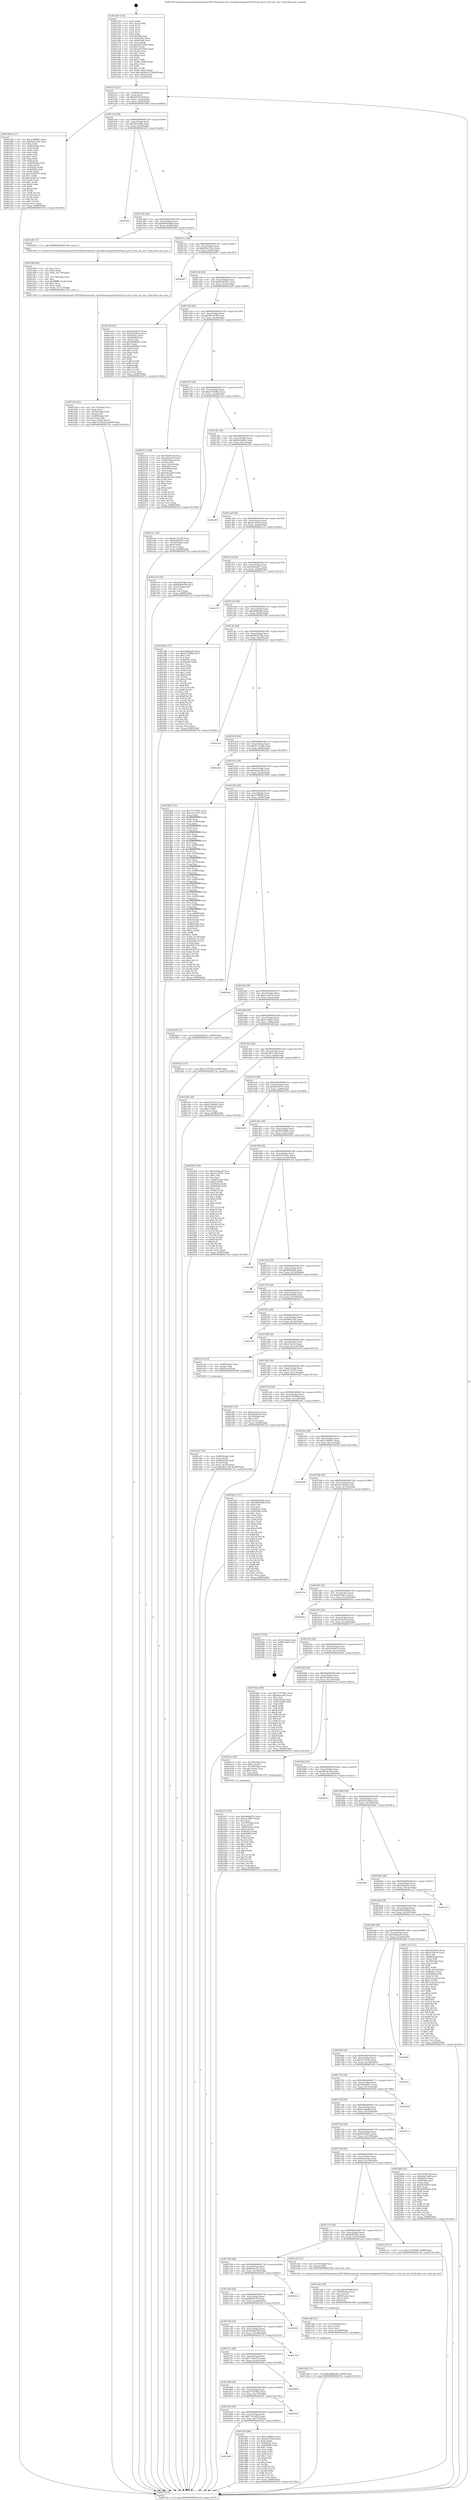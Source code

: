 digraph "0x401250" {
  label = "0x401250 (/mnt/c/Users/mathe/Desktop/tcc/POCII/binaries/extr_linuxdriversgpudrmi915intel_gvt.h_intel_gvt_init_Final-ollvm.out::main(0))"
  labelloc = "t"
  node[shape=record]

  Entry [label="",width=0.3,height=0.3,shape=circle,fillcolor=black,style=filled]
  "0x4012c4" [label="{
     0x4012c4 [32]\l
     | [instrs]\l
     &nbsp;&nbsp;0x4012c4 \<+6\>: mov -0x98(%rbp),%eax\l
     &nbsp;&nbsp;0x4012ca \<+2\>: mov %eax,%ecx\l
     &nbsp;&nbsp;0x4012cc \<+6\>: sub $0x82355a4f,%ecx\l
     &nbsp;&nbsp;0x4012d2 \<+6\>: mov %eax,-0xac(%rbp)\l
     &nbsp;&nbsp;0x4012d8 \<+6\>: mov %ecx,-0xb0(%rbp)\l
     &nbsp;&nbsp;0x4012de \<+6\>: je 0000000000401db4 \<main+0xb64\>\l
  }"]
  "0x401db4" [label="{
     0x401db4 [127]\l
     | [instrs]\l
     &nbsp;&nbsp;0x401db4 \<+5\>: mov $0x1c4f0841,%eax\l
     &nbsp;&nbsp;0x401db9 \<+5\>: mov $0x6a5ac5a5,%ecx\l
     &nbsp;&nbsp;0x401dbe \<+2\>: xor %edx,%edx\l
     &nbsp;&nbsp;0x401dc0 \<+4\>: mov -0x68(%rbp),%rsi\l
     &nbsp;&nbsp;0x401dc4 \<+2\>: mov (%rsi),%edi\l
     &nbsp;&nbsp;0x401dc6 \<+3\>: mov %edx,%r8d\l
     &nbsp;&nbsp;0x401dc9 \<+3\>: sub %edi,%r8d\l
     &nbsp;&nbsp;0x401dcc \<+2\>: mov %edx,%edi\l
     &nbsp;&nbsp;0x401dce \<+3\>: sub $0x1,%edi\l
     &nbsp;&nbsp;0x401dd1 \<+3\>: add %edi,%r8d\l
     &nbsp;&nbsp;0x401dd4 \<+3\>: sub %r8d,%edx\l
     &nbsp;&nbsp;0x401dd7 \<+4\>: mov -0x68(%rbp),%rsi\l
     &nbsp;&nbsp;0x401ddb \<+2\>: mov %edx,(%rsi)\l
     &nbsp;&nbsp;0x401ddd \<+7\>: mov 0x40505c,%edx\l
     &nbsp;&nbsp;0x401de4 \<+7\>: mov 0x405060,%edi\l
     &nbsp;&nbsp;0x401deb \<+3\>: mov %edx,%r8d\l
     &nbsp;&nbsp;0x401dee \<+7\>: sub $0x1630b727,%r8d\l
     &nbsp;&nbsp;0x401df5 \<+4\>: sub $0x1,%r8d\l
     &nbsp;&nbsp;0x401df9 \<+7\>: add $0x1630b727,%r8d\l
     &nbsp;&nbsp;0x401e00 \<+4\>: imul %r8d,%edx\l
     &nbsp;&nbsp;0x401e04 \<+3\>: and $0x1,%edx\l
     &nbsp;&nbsp;0x401e07 \<+3\>: cmp $0x0,%edx\l
     &nbsp;&nbsp;0x401e0a \<+4\>: sete %r9b\l
     &nbsp;&nbsp;0x401e0e \<+3\>: cmp $0xa,%edi\l
     &nbsp;&nbsp;0x401e11 \<+4\>: setl %r10b\l
     &nbsp;&nbsp;0x401e15 \<+3\>: mov %r9b,%r11b\l
     &nbsp;&nbsp;0x401e18 \<+3\>: and %r10b,%r11b\l
     &nbsp;&nbsp;0x401e1b \<+3\>: xor %r10b,%r9b\l
     &nbsp;&nbsp;0x401e1e \<+3\>: or %r9b,%r11b\l
     &nbsp;&nbsp;0x401e21 \<+4\>: test $0x1,%r11b\l
     &nbsp;&nbsp;0x401e25 \<+3\>: cmovne %ecx,%eax\l
     &nbsp;&nbsp;0x401e28 \<+6\>: mov %eax,-0x98(%rbp)\l
     &nbsp;&nbsp;0x401e2e \<+5\>: jmp 000000000040272e \<main+0x14de\>\l
  }"]
  "0x4012e4" [label="{
     0x4012e4 [28]\l
     | [instrs]\l
     &nbsp;&nbsp;0x4012e4 \<+5\>: jmp 00000000004012e9 \<main+0x99\>\l
     &nbsp;&nbsp;0x4012e9 \<+6\>: mov -0xac(%rbp),%eax\l
     &nbsp;&nbsp;0x4012ef \<+5\>: sub $0x86e3c09a,%eax\l
     &nbsp;&nbsp;0x4012f4 \<+6\>: mov %eax,-0xb4(%rbp)\l
     &nbsp;&nbsp;0x4012fa \<+6\>: je 0000000000401f22 \<main+0xcd2\>\l
  }"]
  Exit [label="",width=0.3,height=0.3,shape=circle,fillcolor=black,style=filled,peripheries=2]
  "0x401f22" [label="{
     0x401f22\l
  }", style=dashed]
  "0x401300" [label="{
     0x401300 [28]\l
     | [instrs]\l
     &nbsp;&nbsp;0x401300 \<+5\>: jmp 0000000000401305 \<main+0xb5\>\l
     &nbsp;&nbsp;0x401305 \<+6\>: mov -0xac(%rbp),%eax\l
     &nbsp;&nbsp;0x40130b \<+5\>: sub $0x8b46459b,%eax\l
     &nbsp;&nbsp;0x401310 \<+6\>: mov %eax,-0xb8(%rbp)\l
     &nbsp;&nbsp;0x401316 \<+6\>: je 0000000000401d03 \<main+0xab3\>\l
  }"]
  "0x401e80" [label="{
     0x401e80 [15]\l
     | [instrs]\l
     &nbsp;&nbsp;0x401e80 \<+10\>: movl $0xda8f6e46,-0x98(%rbp)\l
     &nbsp;&nbsp;0x401e8a \<+5\>: jmp 000000000040272e \<main+0x14de\>\l
  }"]
  "0x401d03" [label="{
     0x401d03 [5]\l
     | [instrs]\l
     &nbsp;&nbsp;0x401d03 \<+5\>: call 0000000000401160 \<next_i\>\l
     | [calls]\l
     &nbsp;&nbsp;0x401160 \{1\} (/mnt/c/Users/mathe/Desktop/tcc/POCII/binaries/extr_linuxdriversgpudrmi915intel_gvt.h_intel_gvt_init_Final-ollvm.out::next_i)\l
  }"]
  "0x40131c" [label="{
     0x40131c [28]\l
     | [instrs]\l
     &nbsp;&nbsp;0x40131c \<+5\>: jmp 0000000000401321 \<main+0xd1\>\l
     &nbsp;&nbsp;0x401321 \<+6\>: mov -0xac(%rbp),%eax\l
     &nbsp;&nbsp;0x401327 \<+5\>: sub $0x944278a1,%eax\l
     &nbsp;&nbsp;0x40132c \<+6\>: mov %eax,-0xbc(%rbp)\l
     &nbsp;&nbsp;0x401332 \<+6\>: je 0000000000402697 \<main+0x1447\>\l
  }"]
  "0x401e6b" [label="{
     0x401e6b [21]\l
     | [instrs]\l
     &nbsp;&nbsp;0x401e6b \<+4\>: mov -0x70(%rbp),%rcx\l
     &nbsp;&nbsp;0x401e6f \<+3\>: mov (%rcx),%rcx\l
     &nbsp;&nbsp;0x401e72 \<+3\>: mov %rcx,%rdi\l
     &nbsp;&nbsp;0x401e75 \<+6\>: mov %eax,-0x180(%rbp)\l
     &nbsp;&nbsp;0x401e7b \<+5\>: call 0000000000401030 \<free@plt\>\l
     | [calls]\l
     &nbsp;&nbsp;0x401030 \{1\} (unknown)\l
  }"]
  "0x402697" [label="{
     0x402697\l
  }", style=dashed]
  "0x401338" [label="{
     0x401338 [28]\l
     | [instrs]\l
     &nbsp;&nbsp;0x401338 \<+5\>: jmp 000000000040133d \<main+0xed\>\l
     &nbsp;&nbsp;0x40133d \<+6\>: mov -0xac(%rbp),%eax\l
     &nbsp;&nbsp;0x401343 \<+5\>: sub $0x9e0b6361,%eax\l
     &nbsp;&nbsp;0x401348 \<+6\>: mov %eax,-0xc0(%rbp)\l
     &nbsp;&nbsp;0x40134e \<+6\>: je 0000000000401abf \<main+0x86f\>\l
  }"]
  "0x401e4e" [label="{
     0x401e4e [29]\l
     | [instrs]\l
     &nbsp;&nbsp;0x401e4e \<+10\>: movabs $0x4030d6,%rdi\l
     &nbsp;&nbsp;0x401e58 \<+4\>: mov -0x60(%rbp),%rcx\l
     &nbsp;&nbsp;0x401e5c \<+2\>: mov %eax,(%rcx)\l
     &nbsp;&nbsp;0x401e5e \<+4\>: mov -0x60(%rbp),%rcx\l
     &nbsp;&nbsp;0x401e62 \<+2\>: mov (%rcx),%esi\l
     &nbsp;&nbsp;0x401e64 \<+2\>: mov $0x0,%al\l
     &nbsp;&nbsp;0x401e66 \<+5\>: call 0000000000401040 \<printf@plt\>\l
     | [calls]\l
     &nbsp;&nbsp;0x401040 \{1\} (unknown)\l
  }"]
  "0x401abf" [label="{
     0x401abf [91]\l
     | [instrs]\l
     &nbsp;&nbsp;0x401abf \<+5\>: mov $0x5ba4d933,%eax\l
     &nbsp;&nbsp;0x401ac4 \<+5\>: mov $0x3fe5db1b,%ecx\l
     &nbsp;&nbsp;0x401ac9 \<+7\>: mov 0x40505c,%edx\l
     &nbsp;&nbsp;0x401ad0 \<+7\>: mov 0x405060,%esi\l
     &nbsp;&nbsp;0x401ad7 \<+2\>: mov %edx,%edi\l
     &nbsp;&nbsp;0x401ad9 \<+6\>: sub $0xde896b07,%edi\l
     &nbsp;&nbsp;0x401adf \<+3\>: sub $0x1,%edi\l
     &nbsp;&nbsp;0x401ae2 \<+6\>: add $0xde896b07,%edi\l
     &nbsp;&nbsp;0x401ae8 \<+3\>: imul %edi,%edx\l
     &nbsp;&nbsp;0x401aeb \<+3\>: and $0x1,%edx\l
     &nbsp;&nbsp;0x401aee \<+3\>: cmp $0x0,%edx\l
     &nbsp;&nbsp;0x401af1 \<+4\>: sete %r8b\l
     &nbsp;&nbsp;0x401af5 \<+3\>: cmp $0xa,%esi\l
     &nbsp;&nbsp;0x401af8 \<+4\>: setl %r9b\l
     &nbsp;&nbsp;0x401afc \<+3\>: mov %r8b,%r10b\l
     &nbsp;&nbsp;0x401aff \<+3\>: and %r9b,%r10b\l
     &nbsp;&nbsp;0x401b02 \<+3\>: xor %r9b,%r8b\l
     &nbsp;&nbsp;0x401b05 \<+3\>: or %r8b,%r10b\l
     &nbsp;&nbsp;0x401b08 \<+4\>: test $0x1,%r10b\l
     &nbsp;&nbsp;0x401b0c \<+3\>: cmovne %ecx,%eax\l
     &nbsp;&nbsp;0x401b0f \<+6\>: mov %eax,-0x98(%rbp)\l
     &nbsp;&nbsp;0x401b15 \<+5\>: jmp 000000000040272e \<main+0x14de\>\l
  }"]
  "0x401354" [label="{
     0x401354 [28]\l
     | [instrs]\l
     &nbsp;&nbsp;0x401354 \<+5\>: jmp 0000000000401359 \<main+0x109\>\l
     &nbsp;&nbsp;0x401359 \<+6\>: mov -0xac(%rbp),%eax\l
     &nbsp;&nbsp;0x40135f \<+5\>: sub $0x9fca5296,%eax\l
     &nbsp;&nbsp;0x401364 \<+6\>: mov %eax,-0xc4(%rbp)\l
     &nbsp;&nbsp;0x40136a \<+6\>: je 0000000000402513 \<main+0x12c3\>\l
  }"]
  "0x401840" [label="{
     0x401840\l
  }", style=dashed]
  "0x402513" [label="{
     0x402513 [108]\l
     | [instrs]\l
     &nbsp;&nbsp;0x402513 \<+5\>: mov $0x7656b748,%eax\l
     &nbsp;&nbsp;0x402518 \<+5\>: mov $0x2f1bc474,%ecx\l
     &nbsp;&nbsp;0x40251d \<+7\>: mov -0x90(%rbp),%rdx\l
     &nbsp;&nbsp;0x402524 \<+2\>: mov (%rdx),%esi\l
     &nbsp;&nbsp;0x402526 \<+3\>: mov %esi,-0x2c(%rbp)\l
     &nbsp;&nbsp;0x402529 \<+7\>: mov 0x40505c,%esi\l
     &nbsp;&nbsp;0x402530 \<+7\>: mov 0x405060,%edi\l
     &nbsp;&nbsp;0x402537 \<+3\>: mov %esi,%r8d\l
     &nbsp;&nbsp;0x40253a \<+7\>: sub $0x918e3285,%r8d\l
     &nbsp;&nbsp;0x402541 \<+4\>: sub $0x1,%r8d\l
     &nbsp;&nbsp;0x402545 \<+7\>: add $0x918e3285,%r8d\l
     &nbsp;&nbsp;0x40254c \<+4\>: imul %r8d,%esi\l
     &nbsp;&nbsp;0x402550 \<+3\>: and $0x1,%esi\l
     &nbsp;&nbsp;0x402553 \<+3\>: cmp $0x0,%esi\l
     &nbsp;&nbsp;0x402556 \<+4\>: sete %r9b\l
     &nbsp;&nbsp;0x40255a \<+3\>: cmp $0xa,%edi\l
     &nbsp;&nbsp;0x40255d \<+4\>: setl %r10b\l
     &nbsp;&nbsp;0x402561 \<+3\>: mov %r9b,%r11b\l
     &nbsp;&nbsp;0x402564 \<+3\>: and %r10b,%r11b\l
     &nbsp;&nbsp;0x402567 \<+3\>: xor %r10b,%r9b\l
     &nbsp;&nbsp;0x40256a \<+3\>: or %r9b,%r11b\l
     &nbsp;&nbsp;0x40256d \<+4\>: test $0x1,%r11b\l
     &nbsp;&nbsp;0x402571 \<+3\>: cmovne %ecx,%eax\l
     &nbsp;&nbsp;0x402574 \<+6\>: mov %eax,-0x98(%rbp)\l
     &nbsp;&nbsp;0x40257a \<+5\>: jmp 000000000040272e \<main+0x14de\>\l
  }"]
  "0x401370" [label="{
     0x401370 [28]\l
     | [instrs]\l
     &nbsp;&nbsp;0x401370 \<+5\>: jmp 0000000000401375 \<main+0x125\>\l
     &nbsp;&nbsp;0x401375 \<+6\>: mov -0xac(%rbp),%eax\l
     &nbsp;&nbsp;0x40137b \<+5\>: sub $0xa7c9b9d2,%eax\l
     &nbsp;&nbsp;0x401380 \<+6\>: mov %eax,-0xc8(%rbp)\l
     &nbsp;&nbsp;0x401386 \<+6\>: je 0000000000401aa1 \<main+0x851\>\l
  }"]
  "0x401d5e" [label="{
     0x401d5e [86]\l
     | [instrs]\l
     &nbsp;&nbsp;0x401d5e \<+5\>: mov $0x1c4f0841,%eax\l
     &nbsp;&nbsp;0x401d63 \<+5\>: mov $0x82355a4f,%ecx\l
     &nbsp;&nbsp;0x401d68 \<+2\>: xor %edx,%edx\l
     &nbsp;&nbsp;0x401d6a \<+7\>: mov 0x40505c,%esi\l
     &nbsp;&nbsp;0x401d71 \<+7\>: mov 0x405060,%edi\l
     &nbsp;&nbsp;0x401d78 \<+3\>: sub $0x1,%edx\l
     &nbsp;&nbsp;0x401d7b \<+3\>: mov %esi,%r8d\l
     &nbsp;&nbsp;0x401d7e \<+3\>: add %edx,%r8d\l
     &nbsp;&nbsp;0x401d81 \<+4\>: imul %r8d,%esi\l
     &nbsp;&nbsp;0x401d85 \<+3\>: and $0x1,%esi\l
     &nbsp;&nbsp;0x401d88 \<+3\>: cmp $0x0,%esi\l
     &nbsp;&nbsp;0x401d8b \<+4\>: sete %r9b\l
     &nbsp;&nbsp;0x401d8f \<+3\>: cmp $0xa,%edi\l
     &nbsp;&nbsp;0x401d92 \<+4\>: setl %r10b\l
     &nbsp;&nbsp;0x401d96 \<+3\>: mov %r9b,%r11b\l
     &nbsp;&nbsp;0x401d99 \<+3\>: and %r10b,%r11b\l
     &nbsp;&nbsp;0x401d9c \<+3\>: xor %r10b,%r9b\l
     &nbsp;&nbsp;0x401d9f \<+3\>: or %r9b,%r11b\l
     &nbsp;&nbsp;0x401da2 \<+4\>: test $0x1,%r11b\l
     &nbsp;&nbsp;0x401da6 \<+3\>: cmovne %ecx,%eax\l
     &nbsp;&nbsp;0x401da9 \<+6\>: mov %eax,-0x98(%rbp)\l
     &nbsp;&nbsp;0x401daf \<+5\>: jmp 000000000040272e \<main+0x14de\>\l
  }"]
  "0x401aa1" [label="{
     0x401aa1 [30]\l
     | [instrs]\l
     &nbsp;&nbsp;0x401aa1 \<+5\>: mov $0xde73c268,%eax\l
     &nbsp;&nbsp;0x401aa6 \<+5\>: mov $0x9e0b6361,%ecx\l
     &nbsp;&nbsp;0x401aab \<+3\>: mov -0x34(%rbp),%edx\l
     &nbsp;&nbsp;0x401aae \<+3\>: cmp $0x0,%edx\l
     &nbsp;&nbsp;0x401ab1 \<+3\>: cmove %ecx,%eax\l
     &nbsp;&nbsp;0x401ab4 \<+6\>: mov %eax,-0x98(%rbp)\l
     &nbsp;&nbsp;0x401aba \<+5\>: jmp 000000000040272e \<main+0x14de\>\l
  }"]
  "0x40138c" [label="{
     0x40138c [28]\l
     | [instrs]\l
     &nbsp;&nbsp;0x40138c \<+5\>: jmp 0000000000401391 \<main+0x141\>\l
     &nbsp;&nbsp;0x401391 \<+6\>: mov -0xac(%rbp),%eax\l
     &nbsp;&nbsp;0x401397 \<+5\>: sub $0xd0c8a0dc,%eax\l
     &nbsp;&nbsp;0x40139c \<+6\>: mov %eax,-0xcc(%rbp)\l
     &nbsp;&nbsp;0x4013a2 \<+6\>: je 0000000000402265 \<main+0x1015\>\l
  }"]
  "0x401824" [label="{
     0x401824 [28]\l
     | [instrs]\l
     &nbsp;&nbsp;0x401824 \<+5\>: jmp 0000000000401829 \<main+0x5d9\>\l
     &nbsp;&nbsp;0x401829 \<+6\>: mov -0xac(%rbp),%eax\l
     &nbsp;&nbsp;0x40182f \<+5\>: sub $0x77d14d20,%eax\l
     &nbsp;&nbsp;0x401834 \<+6\>: mov %eax,-0x174(%rbp)\l
     &nbsp;&nbsp;0x40183a \<+6\>: je 0000000000401d5e \<main+0xb0e\>\l
  }"]
  "0x402265" [label="{
     0x402265\l
  }", style=dashed]
  "0x4013a8" [label="{
     0x4013a8 [28]\l
     | [instrs]\l
     &nbsp;&nbsp;0x4013a8 \<+5\>: jmp 00000000004013ad \<main+0x15d\>\l
     &nbsp;&nbsp;0x4013ad \<+6\>: mov -0xac(%rbp),%eax\l
     &nbsp;&nbsp;0x4013b3 \<+5\>: sub $0xd1c09cc9,%eax\l
     &nbsp;&nbsp;0x4013b8 \<+6\>: mov %eax,-0xd0(%rbp)\l
     &nbsp;&nbsp;0x4013be \<+6\>: je 0000000000401ce5 \<main+0xa95\>\l
  }"]
  "0x402591" [label="{
     0x402591\l
  }", style=dashed]
  "0x401ce5" [label="{
     0x401ce5 [30]\l
     | [instrs]\l
     &nbsp;&nbsp;0x401ce5 \<+5\>: mov $0x6af97db3,%eax\l
     &nbsp;&nbsp;0x401cea \<+5\>: mov $0x8b46459b,%ecx\l
     &nbsp;&nbsp;0x401cef \<+3\>: mov -0x2e(%rbp),%dl\l
     &nbsp;&nbsp;0x401cf2 \<+3\>: test $0x1,%dl\l
     &nbsp;&nbsp;0x401cf5 \<+3\>: cmovne %ecx,%eax\l
     &nbsp;&nbsp;0x401cf8 \<+6\>: mov %eax,-0x98(%rbp)\l
     &nbsp;&nbsp;0x401cfe \<+5\>: jmp 000000000040272e \<main+0x14de\>\l
  }"]
  "0x4013c4" [label="{
     0x4013c4 [28]\l
     | [instrs]\l
     &nbsp;&nbsp;0x4013c4 \<+5\>: jmp 00000000004013c9 \<main+0x179\>\l
     &nbsp;&nbsp;0x4013c9 \<+6\>: mov -0xac(%rbp),%eax\l
     &nbsp;&nbsp;0x4013cf \<+5\>: sub $0xd9e6ab47,%eax\l
     &nbsp;&nbsp;0x4013d4 \<+6\>: mov %eax,-0xd4(%rbp)\l
     &nbsp;&nbsp;0x4013da \<+6\>: je 0000000000402377 \<main+0x1127\>\l
  }"]
  "0x401808" [label="{
     0x401808 [28]\l
     | [instrs]\l
     &nbsp;&nbsp;0x401808 \<+5\>: jmp 000000000040180d \<main+0x5bd\>\l
     &nbsp;&nbsp;0x40180d \<+6\>: mov -0xac(%rbp),%eax\l
     &nbsp;&nbsp;0x401813 \<+5\>: sub $0x77557941,%eax\l
     &nbsp;&nbsp;0x401818 \<+6\>: mov %eax,-0x170(%rbp)\l
     &nbsp;&nbsp;0x40181e \<+6\>: je 0000000000402591 \<main+0x1341\>\l
  }"]
  "0x402377" [label="{
     0x402377\l
  }", style=dashed]
  "0x4013e0" [label="{
     0x4013e0 [28]\l
     | [instrs]\l
     &nbsp;&nbsp;0x4013e0 \<+5\>: jmp 00000000004013e5 \<main+0x195\>\l
     &nbsp;&nbsp;0x4013e5 \<+6\>: mov -0xac(%rbp),%eax\l
     &nbsp;&nbsp;0x4013eb \<+5\>: sub $0xda8f6e46,%eax\l
     &nbsp;&nbsp;0x4013f0 \<+6\>: mov %eax,-0xd8(%rbp)\l
     &nbsp;&nbsp;0x4013f6 \<+6\>: je 0000000000402386 \<main+0x1136\>\l
  }"]
  "0x4026e6" [label="{
     0x4026e6\l
  }", style=dashed]
  "0x402386" [label="{
     0x402386 [137]\l
     | [instrs]\l
     &nbsp;&nbsp;0x402386 \<+5\>: mov $0x5a08ea29,%eax\l
     &nbsp;&nbsp;0x40238b \<+5\>: mov $0xf1619864,%ecx\l
     &nbsp;&nbsp;0x402390 \<+2\>: mov $0x1,%dl\l
     &nbsp;&nbsp;0x402392 \<+2\>: xor %esi,%esi\l
     &nbsp;&nbsp;0x402394 \<+7\>: mov 0x40505c,%edi\l
     &nbsp;&nbsp;0x40239b \<+8\>: mov 0x405060,%r8d\l
     &nbsp;&nbsp;0x4023a3 \<+3\>: sub $0x1,%esi\l
     &nbsp;&nbsp;0x4023a6 \<+3\>: mov %edi,%r9d\l
     &nbsp;&nbsp;0x4023a9 \<+3\>: add %esi,%r9d\l
     &nbsp;&nbsp;0x4023ac \<+4\>: imul %r9d,%edi\l
     &nbsp;&nbsp;0x4023b0 \<+3\>: and $0x1,%edi\l
     &nbsp;&nbsp;0x4023b3 \<+3\>: cmp $0x0,%edi\l
     &nbsp;&nbsp;0x4023b6 \<+4\>: sete %r10b\l
     &nbsp;&nbsp;0x4023ba \<+4\>: cmp $0xa,%r8d\l
     &nbsp;&nbsp;0x4023be \<+4\>: setl %r11b\l
     &nbsp;&nbsp;0x4023c2 \<+3\>: mov %r10b,%bl\l
     &nbsp;&nbsp;0x4023c5 \<+3\>: xor $0xff,%bl\l
     &nbsp;&nbsp;0x4023c8 \<+3\>: mov %r11b,%r14b\l
     &nbsp;&nbsp;0x4023cb \<+4\>: xor $0xff,%r14b\l
     &nbsp;&nbsp;0x4023cf \<+3\>: xor $0x1,%dl\l
     &nbsp;&nbsp;0x4023d2 \<+3\>: mov %bl,%r15b\l
     &nbsp;&nbsp;0x4023d5 \<+4\>: and $0xff,%r15b\l
     &nbsp;&nbsp;0x4023d9 \<+3\>: and %dl,%r10b\l
     &nbsp;&nbsp;0x4023dc \<+3\>: mov %r14b,%r12b\l
     &nbsp;&nbsp;0x4023df \<+4\>: and $0xff,%r12b\l
     &nbsp;&nbsp;0x4023e3 \<+3\>: and %dl,%r11b\l
     &nbsp;&nbsp;0x4023e6 \<+3\>: or %r10b,%r15b\l
     &nbsp;&nbsp;0x4023e9 \<+3\>: or %r11b,%r12b\l
     &nbsp;&nbsp;0x4023ec \<+3\>: xor %r12b,%r15b\l
     &nbsp;&nbsp;0x4023ef \<+3\>: or %r14b,%bl\l
     &nbsp;&nbsp;0x4023f2 \<+3\>: xor $0xff,%bl\l
     &nbsp;&nbsp;0x4023f5 \<+3\>: or $0x1,%dl\l
     &nbsp;&nbsp;0x4023f8 \<+2\>: and %dl,%bl\l
     &nbsp;&nbsp;0x4023fa \<+3\>: or %bl,%r15b\l
     &nbsp;&nbsp;0x4023fd \<+4\>: test $0x1,%r15b\l
     &nbsp;&nbsp;0x402401 \<+3\>: cmovne %ecx,%eax\l
     &nbsp;&nbsp;0x402404 \<+6\>: mov %eax,-0x98(%rbp)\l
     &nbsp;&nbsp;0x40240a \<+5\>: jmp 000000000040272e \<main+0x14de\>\l
  }"]
  "0x4013fc" [label="{
     0x4013fc [28]\l
     | [instrs]\l
     &nbsp;&nbsp;0x4013fc \<+5\>: jmp 0000000000401401 \<main+0x1b1\>\l
     &nbsp;&nbsp;0x401401 \<+6\>: mov -0xac(%rbp),%eax\l
     &nbsp;&nbsp;0x401407 \<+5\>: sub $0xdb2f1e98,%eax\l
     &nbsp;&nbsp;0x40140c \<+6\>: mov %eax,-0xdc(%rbp)\l
     &nbsp;&nbsp;0x401412 \<+6\>: je 00000000004021a1 \<main+0xf51\>\l
  }"]
  "0x4017ec" [label="{
     0x4017ec [28]\l
     | [instrs]\l
     &nbsp;&nbsp;0x4017ec \<+5\>: jmp 00000000004017f1 \<main+0x5a1\>\l
     &nbsp;&nbsp;0x4017f1 \<+6\>: mov -0xac(%rbp),%eax\l
     &nbsp;&nbsp;0x4017f7 \<+5\>: sub $0x7746a37d,%eax\l
     &nbsp;&nbsp;0x4017fc \<+6\>: mov %eax,-0x16c(%rbp)\l
     &nbsp;&nbsp;0x401802 \<+6\>: je 00000000004026e6 \<main+0x1496\>\l
  }"]
  "0x4021a1" [label="{
     0x4021a1\l
  }", style=dashed]
  "0x401418" [label="{
     0x401418 [28]\l
     | [instrs]\l
     &nbsp;&nbsp;0x401418 \<+5\>: jmp 000000000040141d \<main+0x1cd\>\l
     &nbsp;&nbsp;0x40141d \<+6\>: mov -0xac(%rbp),%eax\l
     &nbsp;&nbsp;0x401423 \<+5\>: sub $0xde73c268,%eax\l
     &nbsp;&nbsp;0x401428 \<+6\>: mov %eax,-0xe0(%rbp)\l
     &nbsp;&nbsp;0x40142e \<+6\>: je 00000000004022b2 \<main+0x1062\>\l
  }"]
  "0x402716" [label="{
     0x402716\l
  }", style=dashed]
  "0x4022b2" [label="{
     0x4022b2\l
  }", style=dashed]
  "0x401434" [label="{
     0x401434 [28]\l
     | [instrs]\l
     &nbsp;&nbsp;0x401434 \<+5\>: jmp 0000000000401439 \<main+0x1e9\>\l
     &nbsp;&nbsp;0x401439 \<+6\>: mov -0xac(%rbp),%eax\l
     &nbsp;&nbsp;0x40143f \<+5\>: sub $0xe0aece0b,%eax\l
     &nbsp;&nbsp;0x401444 \<+6\>: mov %eax,-0xe4(%rbp)\l
     &nbsp;&nbsp;0x40144a \<+6\>: je 00000000004018b4 \<main+0x664\>\l
  }"]
  "0x4017d0" [label="{
     0x4017d0 [28]\l
     | [instrs]\l
     &nbsp;&nbsp;0x4017d0 \<+5\>: jmp 00000000004017d5 \<main+0x585\>\l
     &nbsp;&nbsp;0x4017d5 \<+6\>: mov -0xac(%rbp),%eax\l
     &nbsp;&nbsp;0x4017db \<+5\>: sub $0x7656b748,%eax\l
     &nbsp;&nbsp;0x4017e0 \<+6\>: mov %eax,-0x168(%rbp)\l
     &nbsp;&nbsp;0x4017e6 \<+6\>: je 0000000000402716 \<main+0x14c6\>\l
  }"]
  "0x4018b4" [label="{
     0x4018b4 [321]\l
     | [instrs]\l
     &nbsp;&nbsp;0x4018b4 \<+5\>: mov $0x77557941,%eax\l
     &nbsp;&nbsp;0x4018b9 \<+5\>: mov $0x19137e07,%ecx\l
     &nbsp;&nbsp;0x4018be \<+3\>: mov %rsp,%rdx\l
     &nbsp;&nbsp;0x4018c1 \<+4\>: add $0xfffffffffffffff0,%rdx\l
     &nbsp;&nbsp;0x4018c5 \<+3\>: mov %rdx,%rsp\l
     &nbsp;&nbsp;0x4018c8 \<+7\>: mov %rdx,-0x90(%rbp)\l
     &nbsp;&nbsp;0x4018cf \<+3\>: mov %rsp,%rdx\l
     &nbsp;&nbsp;0x4018d2 \<+4\>: add $0xfffffffffffffff0,%rdx\l
     &nbsp;&nbsp;0x4018d6 \<+3\>: mov %rdx,%rsp\l
     &nbsp;&nbsp;0x4018d9 \<+3\>: mov %rsp,%rsi\l
     &nbsp;&nbsp;0x4018dc \<+4\>: add $0xfffffffffffffff0,%rsi\l
     &nbsp;&nbsp;0x4018e0 \<+3\>: mov %rsi,%rsp\l
     &nbsp;&nbsp;0x4018e3 \<+7\>: mov %rsi,-0x88(%rbp)\l
     &nbsp;&nbsp;0x4018ea \<+3\>: mov %rsp,%rsi\l
     &nbsp;&nbsp;0x4018ed \<+4\>: add $0xfffffffffffffff0,%rsi\l
     &nbsp;&nbsp;0x4018f1 \<+3\>: mov %rsi,%rsp\l
     &nbsp;&nbsp;0x4018f4 \<+4\>: mov %rsi,-0x80(%rbp)\l
     &nbsp;&nbsp;0x4018f8 \<+3\>: mov %rsp,%rsi\l
     &nbsp;&nbsp;0x4018fb \<+4\>: add $0xfffffffffffffff0,%rsi\l
     &nbsp;&nbsp;0x4018ff \<+3\>: mov %rsi,%rsp\l
     &nbsp;&nbsp;0x401902 \<+4\>: mov %rsi,-0x78(%rbp)\l
     &nbsp;&nbsp;0x401906 \<+3\>: mov %rsp,%rsi\l
     &nbsp;&nbsp;0x401909 \<+4\>: add $0xfffffffffffffff0,%rsi\l
     &nbsp;&nbsp;0x40190d \<+3\>: mov %rsi,%rsp\l
     &nbsp;&nbsp;0x401910 \<+4\>: mov %rsi,-0x70(%rbp)\l
     &nbsp;&nbsp;0x401914 \<+3\>: mov %rsp,%rsi\l
     &nbsp;&nbsp;0x401917 \<+4\>: add $0xfffffffffffffff0,%rsi\l
     &nbsp;&nbsp;0x40191b \<+3\>: mov %rsi,%rsp\l
     &nbsp;&nbsp;0x40191e \<+4\>: mov %rsi,-0x68(%rbp)\l
     &nbsp;&nbsp;0x401922 \<+3\>: mov %rsp,%rsi\l
     &nbsp;&nbsp;0x401925 \<+4\>: add $0xfffffffffffffff0,%rsi\l
     &nbsp;&nbsp;0x401929 \<+3\>: mov %rsi,%rsp\l
     &nbsp;&nbsp;0x40192c \<+4\>: mov %rsi,-0x60(%rbp)\l
     &nbsp;&nbsp;0x401930 \<+3\>: mov %rsp,%rsi\l
     &nbsp;&nbsp;0x401933 \<+4\>: add $0xfffffffffffffff0,%rsi\l
     &nbsp;&nbsp;0x401937 \<+3\>: mov %rsi,%rsp\l
     &nbsp;&nbsp;0x40193a \<+4\>: mov %rsi,-0x58(%rbp)\l
     &nbsp;&nbsp;0x40193e \<+3\>: mov %rsp,%rsi\l
     &nbsp;&nbsp;0x401941 \<+4\>: add $0xfffffffffffffff0,%rsi\l
     &nbsp;&nbsp;0x401945 \<+3\>: mov %rsi,%rsp\l
     &nbsp;&nbsp;0x401948 \<+4\>: mov %rsi,-0x50(%rbp)\l
     &nbsp;&nbsp;0x40194c \<+3\>: mov %rsp,%rsi\l
     &nbsp;&nbsp;0x40194f \<+4\>: add $0xfffffffffffffff0,%rsi\l
     &nbsp;&nbsp;0x401953 \<+3\>: mov %rsi,%rsp\l
     &nbsp;&nbsp;0x401956 \<+4\>: mov %rsi,-0x48(%rbp)\l
     &nbsp;&nbsp;0x40195a \<+3\>: mov %rsp,%rsi\l
     &nbsp;&nbsp;0x40195d \<+4\>: add $0xfffffffffffffff0,%rsi\l
     &nbsp;&nbsp;0x401961 \<+3\>: mov %rsi,%rsp\l
     &nbsp;&nbsp;0x401964 \<+4\>: mov %rsi,-0x40(%rbp)\l
     &nbsp;&nbsp;0x401968 \<+7\>: mov -0x90(%rbp),%rsi\l
     &nbsp;&nbsp;0x40196f \<+6\>: movl $0x0,(%rsi)\l
     &nbsp;&nbsp;0x401975 \<+6\>: mov -0x9c(%rbp),%edi\l
     &nbsp;&nbsp;0x40197b \<+2\>: mov %edi,(%rdx)\l
     &nbsp;&nbsp;0x40197d \<+7\>: mov -0x88(%rbp),%rsi\l
     &nbsp;&nbsp;0x401984 \<+7\>: mov -0xa8(%rbp),%r8\l
     &nbsp;&nbsp;0x40198b \<+3\>: mov %r8,(%rsi)\l
     &nbsp;&nbsp;0x40198e \<+3\>: cmpl $0x2,(%rdx)\l
     &nbsp;&nbsp;0x401991 \<+4\>: setne %r9b\l
     &nbsp;&nbsp;0x401995 \<+4\>: and $0x1,%r9b\l
     &nbsp;&nbsp;0x401999 \<+4\>: mov %r9b,-0x35(%rbp)\l
     &nbsp;&nbsp;0x40199d \<+8\>: mov 0x40505c,%r10d\l
     &nbsp;&nbsp;0x4019a5 \<+8\>: mov 0x405060,%r11d\l
     &nbsp;&nbsp;0x4019ad \<+3\>: mov %r10d,%ebx\l
     &nbsp;&nbsp;0x4019b0 \<+6\>: add $0x583b7191,%ebx\l
     &nbsp;&nbsp;0x4019b6 \<+3\>: sub $0x1,%ebx\l
     &nbsp;&nbsp;0x4019b9 \<+6\>: sub $0x583b7191,%ebx\l
     &nbsp;&nbsp;0x4019bf \<+4\>: imul %ebx,%r10d\l
     &nbsp;&nbsp;0x4019c3 \<+4\>: and $0x1,%r10d\l
     &nbsp;&nbsp;0x4019c7 \<+4\>: cmp $0x0,%r10d\l
     &nbsp;&nbsp;0x4019cb \<+4\>: sete %r9b\l
     &nbsp;&nbsp;0x4019cf \<+4\>: cmp $0xa,%r11d\l
     &nbsp;&nbsp;0x4019d3 \<+4\>: setl %r14b\l
     &nbsp;&nbsp;0x4019d7 \<+3\>: mov %r9b,%r15b\l
     &nbsp;&nbsp;0x4019da \<+3\>: and %r14b,%r15b\l
     &nbsp;&nbsp;0x4019dd \<+3\>: xor %r14b,%r9b\l
     &nbsp;&nbsp;0x4019e0 \<+3\>: or %r9b,%r15b\l
     &nbsp;&nbsp;0x4019e3 \<+4\>: test $0x1,%r15b\l
     &nbsp;&nbsp;0x4019e7 \<+3\>: cmovne %ecx,%eax\l
     &nbsp;&nbsp;0x4019ea \<+6\>: mov %eax,-0x98(%rbp)\l
     &nbsp;&nbsp;0x4019f0 \<+5\>: jmp 000000000040272e \<main+0x14de\>\l
  }"]
  "0x401450" [label="{
     0x401450 [28]\l
     | [instrs]\l
     &nbsp;&nbsp;0x401450 \<+5\>: jmp 0000000000401455 \<main+0x205\>\l
     &nbsp;&nbsp;0x401455 \<+6\>: mov -0xac(%rbp),%eax\l
     &nbsp;&nbsp;0x40145b \<+5\>: sub $0xe7f4fb0b,%eax\l
     &nbsp;&nbsp;0x401460 \<+6\>: mov %eax,-0xe8(%rbp)\l
     &nbsp;&nbsp;0x401466 \<+6\>: je 00000000004020b3 \<main+0xe63\>\l
  }"]
  "0x401fc0" [label="{
     0x401fc0\l
  }", style=dashed]
  "0x4020b3" [label="{
     0x4020b3\l
  }", style=dashed]
  "0x40146c" [label="{
     0x40146c [28]\l
     | [instrs]\l
     &nbsp;&nbsp;0x40146c \<+5\>: jmp 0000000000401471 \<main+0x221\>\l
     &nbsp;&nbsp;0x401471 \<+6\>: mov -0xac(%rbp),%eax\l
     &nbsp;&nbsp;0x401477 \<+5\>: sub $0xecc29701,%eax\l
     &nbsp;&nbsp;0x40147c \<+6\>: mov %eax,-0xec(%rbp)\l
     &nbsp;&nbsp;0x401482 \<+6\>: je 00000000004024a9 \<main+0x1259\>\l
  }"]
  "0x4017b4" [label="{
     0x4017b4 [28]\l
     | [instrs]\l
     &nbsp;&nbsp;0x4017b4 \<+5\>: jmp 00000000004017b9 \<main+0x569\>\l
     &nbsp;&nbsp;0x4017b9 \<+6\>: mov -0xac(%rbp),%eax\l
     &nbsp;&nbsp;0x4017bf \<+5\>: sub $0x6dfd7135,%eax\l
     &nbsp;&nbsp;0x4017c4 \<+6\>: mov %eax,-0x164(%rbp)\l
     &nbsp;&nbsp;0x4017ca \<+6\>: je 0000000000401fc0 \<main+0xd70\>\l
  }"]
  "0x4024a9" [label="{
     0x4024a9 [15]\l
     | [instrs]\l
     &nbsp;&nbsp;0x4024a9 \<+10\>: movl $0x6929dd7a,-0x98(%rbp)\l
     &nbsp;&nbsp;0x4024b3 \<+5\>: jmp 000000000040272e \<main+0x14de\>\l
  }"]
  "0x401488" [label="{
     0x401488 [28]\l
     | [instrs]\l
     &nbsp;&nbsp;0x401488 \<+5\>: jmp 000000000040148d \<main+0x23d\>\l
     &nbsp;&nbsp;0x40148d \<+6\>: mov -0xac(%rbp),%eax\l
     &nbsp;&nbsp;0x401493 \<+5\>: sub $0xecc5f9a7,%eax\l
     &nbsp;&nbsp;0x401498 \<+6\>: mov %eax,-0xf0(%rbp)\l
     &nbsp;&nbsp;0x40149e \<+6\>: je 0000000000401ba2 \<main+0x952\>\l
  }"]
  "0x40201b" [label="{
     0x40201b\l
  }", style=dashed]
  "0x401ba2" [label="{
     0x401ba2 [15]\l
     | [instrs]\l
     &nbsp;&nbsp;0x401ba2 \<+10\>: movl $0x1b7d7908,-0x98(%rbp)\l
     &nbsp;&nbsp;0x401bac \<+5\>: jmp 000000000040272e \<main+0x14de\>\l
  }"]
  "0x4014a4" [label="{
     0x4014a4 [28]\l
     | [instrs]\l
     &nbsp;&nbsp;0x4014a4 \<+5\>: jmp 00000000004014a9 \<main+0x259\>\l
     &nbsp;&nbsp;0x4014a9 \<+6\>: mov -0xac(%rbp),%eax\l
     &nbsp;&nbsp;0x4014af \<+5\>: sub $0xef6211d0,%eax\l
     &nbsp;&nbsp;0x4014b4 \<+6\>: mov %eax,-0xf4(%rbp)\l
     &nbsp;&nbsp;0x4014ba \<+6\>: je 0000000000401a65 \<main+0x815\>\l
  }"]
  "0x401798" [label="{
     0x401798 [28]\l
     | [instrs]\l
     &nbsp;&nbsp;0x401798 \<+5\>: jmp 000000000040179d \<main+0x54d\>\l
     &nbsp;&nbsp;0x40179d \<+6\>: mov -0xac(%rbp),%eax\l
     &nbsp;&nbsp;0x4017a3 \<+5\>: sub $0x6b9eca3c,%eax\l
     &nbsp;&nbsp;0x4017a8 \<+6\>: mov %eax,-0x160(%rbp)\l
     &nbsp;&nbsp;0x4017ae \<+6\>: je 000000000040201b \<main+0xdcb\>\l
  }"]
  "0x401a65" [label="{
     0x401a65 [30]\l
     | [instrs]\l
     &nbsp;&nbsp;0x401a65 \<+5\>: mov $0xf32510b1,%eax\l
     &nbsp;&nbsp;0x401a6a \<+5\>: mov $0xa7c9b9d2,%ecx\l
     &nbsp;&nbsp;0x401a6f \<+3\>: mov -0x34(%rbp),%edx\l
     &nbsp;&nbsp;0x401a72 \<+3\>: cmp $0x1,%edx\l
     &nbsp;&nbsp;0x401a75 \<+3\>: cmovl %ecx,%eax\l
     &nbsp;&nbsp;0x401a78 \<+6\>: mov %eax,-0x98(%rbp)\l
     &nbsp;&nbsp;0x401a7e \<+5\>: jmp 000000000040272e \<main+0x14de\>\l
  }"]
  "0x4014c0" [label="{
     0x4014c0 [28]\l
     | [instrs]\l
     &nbsp;&nbsp;0x4014c0 \<+5\>: jmp 00000000004014c5 \<main+0x275\>\l
     &nbsp;&nbsp;0x4014c5 \<+6\>: mov -0xac(%rbp),%eax\l
     &nbsp;&nbsp;0x4014cb \<+5\>: sub $0xf06c5674,%eax\l
     &nbsp;&nbsp;0x4014d0 \<+6\>: mov %eax,-0xf8(%rbp)\l
     &nbsp;&nbsp;0x4014d6 \<+6\>: je 0000000000402256 \<main+0x1006\>\l
  }"]
  "0x401e42" [label="{
     0x401e42 [12]\l
     | [instrs]\l
     &nbsp;&nbsp;0x401e42 \<+4\>: mov -0x70(%rbp),%rax\l
     &nbsp;&nbsp;0x401e46 \<+3\>: mov (%rax),%rdi\l
     &nbsp;&nbsp;0x401e49 \<+5\>: call 0000000000401240 \<intel_gvt_init\>\l
     | [calls]\l
     &nbsp;&nbsp;0x401240 \{1\} (/mnt/c/Users/mathe/Desktop/tcc/POCII/binaries/extr_linuxdriversgpudrmi915intel_gvt.h_intel_gvt_init_Final-ollvm.out::intel_gvt_init)\l
  }"]
  "0x402256" [label="{
     0x402256\l
  }", style=dashed]
  "0x4014dc" [label="{
     0x4014dc [28]\l
     | [instrs]\l
     &nbsp;&nbsp;0x4014dc \<+5\>: jmp 00000000004014e1 \<main+0x291\>\l
     &nbsp;&nbsp;0x4014e1 \<+6\>: mov -0xac(%rbp),%eax\l
     &nbsp;&nbsp;0x4014e7 \<+5\>: sub $0xf1619864,%eax\l
     &nbsp;&nbsp;0x4014ec \<+6\>: mov %eax,-0xfc(%rbp)\l
     &nbsp;&nbsp;0x4014f2 \<+6\>: je 000000000040240f \<main+0x11bf\>\l
  }"]
  "0x40177c" [label="{
     0x40177c [28]\l
     | [instrs]\l
     &nbsp;&nbsp;0x40177c \<+5\>: jmp 0000000000401781 \<main+0x531\>\l
     &nbsp;&nbsp;0x401781 \<+6\>: mov -0xac(%rbp),%eax\l
     &nbsp;&nbsp;0x401787 \<+5\>: sub $0x6af97db3,%eax\l
     &nbsp;&nbsp;0x40178c \<+6\>: mov %eax,-0x15c(%rbp)\l
     &nbsp;&nbsp;0x401792 \<+6\>: je 0000000000401e42 \<main+0xbf2\>\l
  }"]
  "0x40240f" [label="{
     0x40240f [154]\l
     | [instrs]\l
     &nbsp;&nbsp;0x40240f \<+5\>: mov $0x5a08ea29,%eax\l
     &nbsp;&nbsp;0x402414 \<+5\>: mov $0xecc29701,%ecx\l
     &nbsp;&nbsp;0x402419 \<+2\>: mov $0x1,%dl\l
     &nbsp;&nbsp;0x40241b \<+2\>: xor %esi,%esi\l
     &nbsp;&nbsp;0x40241d \<+7\>: mov -0x90(%rbp),%rdi\l
     &nbsp;&nbsp;0x402424 \<+6\>: movl $0x0,(%rdi)\l
     &nbsp;&nbsp;0x40242a \<+8\>: mov 0x40505c,%r8d\l
     &nbsp;&nbsp;0x402432 \<+8\>: mov 0x405060,%r9d\l
     &nbsp;&nbsp;0x40243a \<+3\>: sub $0x1,%esi\l
     &nbsp;&nbsp;0x40243d \<+3\>: mov %r8d,%r10d\l
     &nbsp;&nbsp;0x402440 \<+3\>: add %esi,%r10d\l
     &nbsp;&nbsp;0x402443 \<+4\>: imul %r10d,%r8d\l
     &nbsp;&nbsp;0x402447 \<+4\>: and $0x1,%r8d\l
     &nbsp;&nbsp;0x40244b \<+4\>: cmp $0x0,%r8d\l
     &nbsp;&nbsp;0x40244f \<+4\>: sete %r11b\l
     &nbsp;&nbsp;0x402453 \<+4\>: cmp $0xa,%r9d\l
     &nbsp;&nbsp;0x402457 \<+3\>: setl %bl\l
     &nbsp;&nbsp;0x40245a \<+3\>: mov %r11b,%r14b\l
     &nbsp;&nbsp;0x40245d \<+4\>: xor $0xff,%r14b\l
     &nbsp;&nbsp;0x402461 \<+3\>: mov %bl,%r15b\l
     &nbsp;&nbsp;0x402464 \<+4\>: xor $0xff,%r15b\l
     &nbsp;&nbsp;0x402468 \<+3\>: xor $0x0,%dl\l
     &nbsp;&nbsp;0x40246b \<+3\>: mov %r14b,%r12b\l
     &nbsp;&nbsp;0x40246e \<+4\>: and $0x0,%r12b\l
     &nbsp;&nbsp;0x402472 \<+3\>: and %dl,%r11b\l
     &nbsp;&nbsp;0x402475 \<+3\>: mov %r15b,%r13b\l
     &nbsp;&nbsp;0x402478 \<+4\>: and $0x0,%r13b\l
     &nbsp;&nbsp;0x40247c \<+2\>: and %dl,%bl\l
     &nbsp;&nbsp;0x40247e \<+3\>: or %r11b,%r12b\l
     &nbsp;&nbsp;0x402481 \<+3\>: or %bl,%r13b\l
     &nbsp;&nbsp;0x402484 \<+3\>: xor %r13b,%r12b\l
     &nbsp;&nbsp;0x402487 \<+3\>: or %r15b,%r14b\l
     &nbsp;&nbsp;0x40248a \<+4\>: xor $0xff,%r14b\l
     &nbsp;&nbsp;0x40248e \<+3\>: or $0x0,%dl\l
     &nbsp;&nbsp;0x402491 \<+3\>: and %dl,%r14b\l
     &nbsp;&nbsp;0x402494 \<+3\>: or %r14b,%r12b\l
     &nbsp;&nbsp;0x402497 \<+4\>: test $0x1,%r12b\l
     &nbsp;&nbsp;0x40249b \<+3\>: cmovne %ecx,%eax\l
     &nbsp;&nbsp;0x40249e \<+6\>: mov %eax,-0x98(%rbp)\l
     &nbsp;&nbsp;0x4024a4 \<+5\>: jmp 000000000040272e \<main+0x14de\>\l
  }"]
  "0x4014f8" [label="{
     0x4014f8 [28]\l
     | [instrs]\l
     &nbsp;&nbsp;0x4014f8 \<+5\>: jmp 00000000004014fd \<main+0x2ad\>\l
     &nbsp;&nbsp;0x4014fd \<+6\>: mov -0xac(%rbp),%eax\l
     &nbsp;&nbsp;0x401503 \<+5\>: sub $0xf32510b1,%eax\l
     &nbsp;&nbsp;0x401508 \<+6\>: mov %eax,-0x100(%rbp)\l
     &nbsp;&nbsp;0x40150e \<+6\>: je 0000000000401a83 \<main+0x833\>\l
  }"]
  "0x401e33" [label="{
     0x401e33 [15]\l
     | [instrs]\l
     &nbsp;&nbsp;0x401e33 \<+10\>: movl $0x1b7d7908,-0x98(%rbp)\l
     &nbsp;&nbsp;0x401e3d \<+5\>: jmp 000000000040272e \<main+0x14de\>\l
  }"]
  "0x401a83" [label="{
     0x401a83\l
  }", style=dashed]
  "0x401514" [label="{
     0x401514 [28]\l
     | [instrs]\l
     &nbsp;&nbsp;0x401514 \<+5\>: jmp 0000000000401519 \<main+0x2c9\>\l
     &nbsp;&nbsp;0x401519 \<+6\>: mov -0xac(%rbp),%eax\l
     &nbsp;&nbsp;0x40151f \<+5\>: sub $0xf98aba08,%eax\l
     &nbsp;&nbsp;0x401524 \<+6\>: mov %eax,-0x104(%rbp)\l
     &nbsp;&nbsp;0x40152a \<+6\>: je 0000000000402095 \<main+0xe45\>\l
  }"]
  "0x401760" [label="{
     0x401760 [28]\l
     | [instrs]\l
     &nbsp;&nbsp;0x401760 \<+5\>: jmp 0000000000401765 \<main+0x515\>\l
     &nbsp;&nbsp;0x401765 \<+6\>: mov -0xac(%rbp),%eax\l
     &nbsp;&nbsp;0x40176b \<+5\>: sub $0x6a5ac5a5,%eax\l
     &nbsp;&nbsp;0x401770 \<+6\>: mov %eax,-0x158(%rbp)\l
     &nbsp;&nbsp;0x401776 \<+6\>: je 0000000000401e33 \<main+0xbe3\>\l
  }"]
  "0x402095" [label="{
     0x402095\l
  }", style=dashed]
  "0x401530" [label="{
     0x401530 [28]\l
     | [instrs]\l
     &nbsp;&nbsp;0x401530 \<+5\>: jmp 0000000000401535 \<main+0x2e5\>\l
     &nbsp;&nbsp;0x401535 \<+6\>: mov -0xac(%rbp),%eax\l
     &nbsp;&nbsp;0x40153b \<+5\>: sub $0xfeb206e4,%eax\l
     &nbsp;&nbsp;0x401540 \<+6\>: mov %eax,-0x108(%rbp)\l
     &nbsp;&nbsp;0x401546 \<+6\>: je 0000000000402613 \<main+0x13c3\>\l
  }"]
  "0x4024b8" [label="{
     0x4024b8 [91]\l
     | [instrs]\l
     &nbsp;&nbsp;0x4024b8 \<+5\>: mov $0x7656b748,%eax\l
     &nbsp;&nbsp;0x4024bd \<+5\>: mov $0x9fca5296,%ecx\l
     &nbsp;&nbsp;0x4024c2 \<+7\>: mov 0x40505c,%edx\l
     &nbsp;&nbsp;0x4024c9 \<+7\>: mov 0x405060,%esi\l
     &nbsp;&nbsp;0x4024d0 \<+2\>: mov %edx,%edi\l
     &nbsp;&nbsp;0x4024d2 \<+6\>: sub $0x8020d56e,%edi\l
     &nbsp;&nbsp;0x4024d8 \<+3\>: sub $0x1,%edi\l
     &nbsp;&nbsp;0x4024db \<+6\>: add $0x8020d56e,%edi\l
     &nbsp;&nbsp;0x4024e1 \<+3\>: imul %edi,%edx\l
     &nbsp;&nbsp;0x4024e4 \<+3\>: and $0x1,%edx\l
     &nbsp;&nbsp;0x4024e7 \<+3\>: cmp $0x0,%edx\l
     &nbsp;&nbsp;0x4024ea \<+4\>: sete %r8b\l
     &nbsp;&nbsp;0x4024ee \<+3\>: cmp $0xa,%esi\l
     &nbsp;&nbsp;0x4024f1 \<+4\>: setl %r9b\l
     &nbsp;&nbsp;0x4024f5 \<+3\>: mov %r8b,%r10b\l
     &nbsp;&nbsp;0x4024f8 \<+3\>: and %r9b,%r10b\l
     &nbsp;&nbsp;0x4024fb \<+3\>: xor %r9b,%r8b\l
     &nbsp;&nbsp;0x4024fe \<+3\>: or %r8b,%r10b\l
     &nbsp;&nbsp;0x402501 \<+4\>: test $0x1,%r10b\l
     &nbsp;&nbsp;0x402505 \<+3\>: cmovne %ecx,%eax\l
     &nbsp;&nbsp;0x402508 \<+6\>: mov %eax,-0x98(%rbp)\l
     &nbsp;&nbsp;0x40250e \<+5\>: jmp 000000000040272e \<main+0x14de\>\l
  }"]
  "0x402613" [label="{
     0x402613\l
  }", style=dashed]
  "0x40154c" [label="{
     0x40154c [28]\l
     | [instrs]\l
     &nbsp;&nbsp;0x40154c \<+5\>: jmp 0000000000401551 \<main+0x301\>\l
     &nbsp;&nbsp;0x401551 \<+6\>: mov -0xac(%rbp),%eax\l
     &nbsp;&nbsp;0x401557 \<+5\>: sub $0xb692746,%eax\l
     &nbsp;&nbsp;0x40155c \<+6\>: mov %eax,-0x10c(%rbp)\l
     &nbsp;&nbsp;0x401562 \<+6\>: je 0000000000401e8f \<main+0xc3f\>\l
  }"]
  "0x401744" [label="{
     0x401744 [28]\l
     | [instrs]\l
     &nbsp;&nbsp;0x401744 \<+5\>: jmp 0000000000401749 \<main+0x4f9\>\l
     &nbsp;&nbsp;0x401749 \<+6\>: mov -0xac(%rbp),%eax\l
     &nbsp;&nbsp;0x40174f \<+5\>: sub $0x6929dd7a,%eax\l
     &nbsp;&nbsp;0x401754 \<+6\>: mov %eax,-0x154(%rbp)\l
     &nbsp;&nbsp;0x40175a \<+6\>: je 00000000004024b8 \<main+0x1268\>\l
  }"]
  "0x401e8f" [label="{
     0x401e8f\l
  }", style=dashed]
  "0x401568" [label="{
     0x401568 [28]\l
     | [instrs]\l
     &nbsp;&nbsp;0x401568 \<+5\>: jmp 000000000040156d \<main+0x31d\>\l
     &nbsp;&nbsp;0x40156d \<+6\>: mov -0xac(%rbp),%eax\l
     &nbsp;&nbsp;0x401573 \<+5\>: sub $0xe23a1b1,%eax\l
     &nbsp;&nbsp;0x401578 \<+6\>: mov %eax,-0x110(%rbp)\l
     &nbsp;&nbsp;0x40157e \<+6\>: je 0000000000401a34 \<main+0x7e4\>\l
  }"]
  "0x4022c1" [label="{
     0x4022c1\l
  }", style=dashed]
  "0x401a34" [label="{
     0x401a34 [19]\l
     | [instrs]\l
     &nbsp;&nbsp;0x401a34 \<+7\>: mov -0x88(%rbp),%rax\l
     &nbsp;&nbsp;0x401a3b \<+3\>: mov (%rax),%rax\l
     &nbsp;&nbsp;0x401a3e \<+4\>: mov 0x8(%rax),%rdi\l
     &nbsp;&nbsp;0x401a42 \<+5\>: call 0000000000401060 \<atoi@plt\>\l
     | [calls]\l
     &nbsp;&nbsp;0x401060 \{1\} (unknown)\l
  }"]
  "0x401584" [label="{
     0x401584 [28]\l
     | [instrs]\l
     &nbsp;&nbsp;0x401584 \<+5\>: jmp 0000000000401589 \<main+0x339\>\l
     &nbsp;&nbsp;0x401589 \<+6\>: mov -0xac(%rbp),%eax\l
     &nbsp;&nbsp;0x40158f \<+5\>: sub $0x19137e07,%eax\l
     &nbsp;&nbsp;0x401594 \<+6\>: mov %eax,-0x114(%rbp)\l
     &nbsp;&nbsp;0x40159a \<+6\>: je 00000000004019f5 \<main+0x7a5\>\l
  }"]
  "0x401728" [label="{
     0x401728 [28]\l
     | [instrs]\l
     &nbsp;&nbsp;0x401728 \<+5\>: jmp 000000000040172d \<main+0x4dd\>\l
     &nbsp;&nbsp;0x40172d \<+6\>: mov -0xac(%rbp),%eax\l
     &nbsp;&nbsp;0x401733 \<+5\>: sub $0x61edde8f,%eax\l
     &nbsp;&nbsp;0x401738 \<+6\>: mov %eax,-0x150(%rbp)\l
     &nbsp;&nbsp;0x40173e \<+6\>: je 00000000004022c1 \<main+0x1071\>\l
  }"]
  "0x4019f5" [label="{
     0x4019f5 [30]\l
     | [instrs]\l
     &nbsp;&nbsp;0x4019f5 \<+5\>: mov $0xe23a1b1,%eax\l
     &nbsp;&nbsp;0x4019fa \<+5\>: mov $0x56efd3e6,%ecx\l
     &nbsp;&nbsp;0x4019ff \<+3\>: mov -0x35(%rbp),%dl\l
     &nbsp;&nbsp;0x401a02 \<+3\>: test $0x1,%dl\l
     &nbsp;&nbsp;0x401a05 \<+3\>: cmovne %ecx,%eax\l
     &nbsp;&nbsp;0x401a08 \<+6\>: mov %eax,-0x98(%rbp)\l
     &nbsp;&nbsp;0x401a0e \<+5\>: jmp 000000000040272e \<main+0x14de\>\l
  }"]
  "0x4015a0" [label="{
     0x4015a0 [28]\l
     | [instrs]\l
     &nbsp;&nbsp;0x4015a0 \<+5\>: jmp 00000000004015a5 \<main+0x355\>\l
     &nbsp;&nbsp;0x4015a5 \<+6\>: mov -0xac(%rbp),%eax\l
     &nbsp;&nbsp;0x4015ab \<+5\>: sub $0x1b7d7908,%eax\l
     &nbsp;&nbsp;0x4015b0 \<+6\>: mov %eax,-0x118(%rbp)\l
     &nbsp;&nbsp;0x4015b6 \<+6\>: je 0000000000401bb1 \<main+0x961\>\l
  }"]
  "0x4025d6" [label="{
     0x4025d6\l
  }", style=dashed]
  "0x401bb1" [label="{
     0x401bb1 [137]\l
     | [instrs]\l
     &nbsp;&nbsp;0x401bb1 \<+5\>: mov $0xfeb206e4,%eax\l
     &nbsp;&nbsp;0x401bb6 \<+5\>: mov $0x58b936d6,%ecx\l
     &nbsp;&nbsp;0x401bbb \<+2\>: mov $0x1,%dl\l
     &nbsp;&nbsp;0x401bbd \<+2\>: xor %esi,%esi\l
     &nbsp;&nbsp;0x401bbf \<+7\>: mov 0x40505c,%edi\l
     &nbsp;&nbsp;0x401bc6 \<+8\>: mov 0x405060,%r8d\l
     &nbsp;&nbsp;0x401bce \<+3\>: sub $0x1,%esi\l
     &nbsp;&nbsp;0x401bd1 \<+3\>: mov %edi,%r9d\l
     &nbsp;&nbsp;0x401bd4 \<+3\>: add %esi,%r9d\l
     &nbsp;&nbsp;0x401bd7 \<+4\>: imul %r9d,%edi\l
     &nbsp;&nbsp;0x401bdb \<+3\>: and $0x1,%edi\l
     &nbsp;&nbsp;0x401bde \<+3\>: cmp $0x0,%edi\l
     &nbsp;&nbsp;0x401be1 \<+4\>: sete %r10b\l
     &nbsp;&nbsp;0x401be5 \<+4\>: cmp $0xa,%r8d\l
     &nbsp;&nbsp;0x401be9 \<+4\>: setl %r11b\l
     &nbsp;&nbsp;0x401bed \<+3\>: mov %r10b,%bl\l
     &nbsp;&nbsp;0x401bf0 \<+3\>: xor $0xff,%bl\l
     &nbsp;&nbsp;0x401bf3 \<+3\>: mov %r11b,%r14b\l
     &nbsp;&nbsp;0x401bf6 \<+4\>: xor $0xff,%r14b\l
     &nbsp;&nbsp;0x401bfa \<+3\>: xor $0x0,%dl\l
     &nbsp;&nbsp;0x401bfd \<+3\>: mov %bl,%r15b\l
     &nbsp;&nbsp;0x401c00 \<+4\>: and $0x0,%r15b\l
     &nbsp;&nbsp;0x401c04 \<+3\>: and %dl,%r10b\l
     &nbsp;&nbsp;0x401c07 \<+3\>: mov %r14b,%r12b\l
     &nbsp;&nbsp;0x401c0a \<+4\>: and $0x0,%r12b\l
     &nbsp;&nbsp;0x401c0e \<+3\>: and %dl,%r11b\l
     &nbsp;&nbsp;0x401c11 \<+3\>: or %r10b,%r15b\l
     &nbsp;&nbsp;0x401c14 \<+3\>: or %r11b,%r12b\l
     &nbsp;&nbsp;0x401c17 \<+3\>: xor %r12b,%r15b\l
     &nbsp;&nbsp;0x401c1a \<+3\>: or %r14b,%bl\l
     &nbsp;&nbsp;0x401c1d \<+3\>: xor $0xff,%bl\l
     &nbsp;&nbsp;0x401c20 \<+3\>: or $0x0,%dl\l
     &nbsp;&nbsp;0x401c23 \<+2\>: and %dl,%bl\l
     &nbsp;&nbsp;0x401c25 \<+3\>: or %bl,%r15b\l
     &nbsp;&nbsp;0x401c28 \<+4\>: test $0x1,%r15b\l
     &nbsp;&nbsp;0x401c2c \<+3\>: cmovne %ecx,%eax\l
     &nbsp;&nbsp;0x401c2f \<+6\>: mov %eax,-0x98(%rbp)\l
     &nbsp;&nbsp;0x401c35 \<+5\>: jmp 000000000040272e \<main+0x14de\>\l
  }"]
  "0x4015bc" [label="{
     0x4015bc [28]\l
     | [instrs]\l
     &nbsp;&nbsp;0x4015bc \<+5\>: jmp 00000000004015c1 \<main+0x371\>\l
     &nbsp;&nbsp;0x4015c1 \<+6\>: mov -0xac(%rbp),%eax\l
     &nbsp;&nbsp;0x4015c7 \<+5\>: sub $0x1c4f0841,%eax\l
     &nbsp;&nbsp;0x4015cc \<+6\>: mov %eax,-0x11c(%rbp)\l
     &nbsp;&nbsp;0x4015d2 \<+6\>: je 0000000000402638 \<main+0x13e8\>\l
  }"]
  "0x40170c" [label="{
     0x40170c [28]\l
     | [instrs]\l
     &nbsp;&nbsp;0x40170c \<+5\>: jmp 0000000000401711 \<main+0x4c1\>\l
     &nbsp;&nbsp;0x401711 \<+6\>: mov -0xac(%rbp),%eax\l
     &nbsp;&nbsp;0x401717 \<+5\>: sub $0x5ba4d933,%eax\l
     &nbsp;&nbsp;0x40171c \<+6\>: mov %eax,-0x14c(%rbp)\l
     &nbsp;&nbsp;0x401722 \<+6\>: je 00000000004025d6 \<main+0x1386\>\l
  }"]
  "0x402638" [label="{
     0x402638\l
  }", style=dashed]
  "0x4015d8" [label="{
     0x4015d8 [28]\l
     | [instrs]\l
     &nbsp;&nbsp;0x4015d8 \<+5\>: jmp 00000000004015dd \<main+0x38d\>\l
     &nbsp;&nbsp;0x4015dd \<+6\>: mov -0xac(%rbp),%eax\l
     &nbsp;&nbsp;0x4015e3 \<+5\>: sub $0x2ac5bd56,%eax\l
     &nbsp;&nbsp;0x4015e8 \<+6\>: mov %eax,-0x120(%rbp)\l
     &nbsp;&nbsp;0x4015ee \<+6\>: je 000000000040210e \<main+0xebe\>\l
  }"]
  "0x401fb1" [label="{
     0x401fb1\l
  }", style=dashed]
  "0x40210e" [label="{
     0x40210e\l
  }", style=dashed]
  "0x4015f4" [label="{
     0x4015f4 [28]\l
     | [instrs]\l
     &nbsp;&nbsp;0x4015f4 \<+5\>: jmp 00000000004015f9 \<main+0x3a9\>\l
     &nbsp;&nbsp;0x4015f9 \<+6\>: mov -0xac(%rbp),%eax\l
     &nbsp;&nbsp;0x4015ff \<+5\>: sub $0x2b3d41ca,%eax\l
     &nbsp;&nbsp;0x401604 \<+6\>: mov %eax,-0x124(%rbp)\l
     &nbsp;&nbsp;0x40160a \<+6\>: je 000000000040265a \<main+0x140a\>\l
  }"]
  "0x4016f0" [label="{
     0x4016f0 [28]\l
     | [instrs]\l
     &nbsp;&nbsp;0x4016f0 \<+5\>: jmp 00000000004016f5 \<main+0x4a5\>\l
     &nbsp;&nbsp;0x4016f5 \<+6\>: mov -0xac(%rbp),%eax\l
     &nbsp;&nbsp;0x4016fb \<+5\>: sub $0x5a15f783,%eax\l
     &nbsp;&nbsp;0x401700 \<+6\>: mov %eax,-0x148(%rbp)\l
     &nbsp;&nbsp;0x401706 \<+6\>: je 0000000000401fb1 \<main+0xd61\>\l
  }"]
  "0x40265a" [label="{
     0x40265a\l
  }", style=dashed]
  "0x401610" [label="{
     0x401610 [28]\l
     | [instrs]\l
     &nbsp;&nbsp;0x401610 \<+5\>: jmp 0000000000401615 \<main+0x3c5\>\l
     &nbsp;&nbsp;0x401615 \<+6\>: mov -0xac(%rbp),%eax\l
     &nbsp;&nbsp;0x40161b \<+5\>: sub $0x2f1bc474,%eax\l
     &nbsp;&nbsp;0x401620 \<+6\>: mov %eax,-0x128(%rbp)\l
     &nbsp;&nbsp;0x401626 \<+6\>: je 000000000040257f \<main+0x132f\>\l
  }"]
  "0x4026fa" [label="{
     0x4026fa\l
  }", style=dashed]
  "0x40257f" [label="{
     0x40257f [18]\l
     | [instrs]\l
     &nbsp;&nbsp;0x40257f \<+3\>: mov -0x2c(%rbp),%eax\l
     &nbsp;&nbsp;0x402582 \<+4\>: lea -0x28(%rbp),%rsp\l
     &nbsp;&nbsp;0x402586 \<+1\>: pop %rbx\l
     &nbsp;&nbsp;0x402587 \<+2\>: pop %r12\l
     &nbsp;&nbsp;0x402589 \<+2\>: pop %r13\l
     &nbsp;&nbsp;0x40258b \<+2\>: pop %r14\l
     &nbsp;&nbsp;0x40258d \<+2\>: pop %r15\l
     &nbsp;&nbsp;0x40258f \<+1\>: pop %rbp\l
     &nbsp;&nbsp;0x402590 \<+1\>: ret\l
  }"]
  "0x40162c" [label="{
     0x40162c [28]\l
     | [instrs]\l
     &nbsp;&nbsp;0x40162c \<+5\>: jmp 0000000000401631 \<main+0x3e1\>\l
     &nbsp;&nbsp;0x401631 \<+6\>: mov -0xac(%rbp),%eax\l
     &nbsp;&nbsp;0x401637 \<+5\>: sub $0x3a83be74,%eax\l
     &nbsp;&nbsp;0x40163c \<+6\>: mov %eax,-0x12c(%rbp)\l
     &nbsp;&nbsp;0x401642 \<+6\>: je 000000000040184a \<main+0x5fa\>\l
  }"]
  "0x401d34" [label="{
     0x401d34 [42]\l
     | [instrs]\l
     &nbsp;&nbsp;0x401d34 \<+6\>: mov -0x17c(%rbp),%ecx\l
     &nbsp;&nbsp;0x401d3a \<+3\>: imul %eax,%ecx\l
     &nbsp;&nbsp;0x401d3d \<+4\>: mov -0x70(%rbp),%rdi\l
     &nbsp;&nbsp;0x401d41 \<+3\>: mov (%rdi),%rdi\l
     &nbsp;&nbsp;0x401d44 \<+4\>: mov -0x68(%rbp),%r8\l
     &nbsp;&nbsp;0x401d48 \<+3\>: movslq (%r8),%r8\l
     &nbsp;&nbsp;0x401d4b \<+4\>: mov %ecx,(%rdi,%r8,4)\l
     &nbsp;&nbsp;0x401d4f \<+10\>: movl $0x77d14d20,-0x98(%rbp)\l
     &nbsp;&nbsp;0x401d59 \<+5\>: jmp 000000000040272e \<main+0x14de\>\l
  }"]
  "0x40184a" [label="{
     0x40184a [106]\l
     | [instrs]\l
     &nbsp;&nbsp;0x40184a \<+5\>: mov $0x77557941,%eax\l
     &nbsp;&nbsp;0x40184f \<+5\>: mov $0xe0aece0b,%ecx\l
     &nbsp;&nbsp;0x401854 \<+2\>: mov $0x1,%dl\l
     &nbsp;&nbsp;0x401856 \<+7\>: mov -0x92(%rbp),%sil\l
     &nbsp;&nbsp;0x40185d \<+7\>: mov -0x91(%rbp),%dil\l
     &nbsp;&nbsp;0x401864 \<+3\>: mov %sil,%r8b\l
     &nbsp;&nbsp;0x401867 \<+4\>: xor $0xff,%r8b\l
     &nbsp;&nbsp;0x40186b \<+3\>: mov %dil,%r9b\l
     &nbsp;&nbsp;0x40186e \<+4\>: xor $0xff,%r9b\l
     &nbsp;&nbsp;0x401872 \<+3\>: xor $0x0,%dl\l
     &nbsp;&nbsp;0x401875 \<+3\>: mov %r8b,%r10b\l
     &nbsp;&nbsp;0x401878 \<+4\>: and $0x0,%r10b\l
     &nbsp;&nbsp;0x40187c \<+3\>: and %dl,%sil\l
     &nbsp;&nbsp;0x40187f \<+3\>: mov %r9b,%r11b\l
     &nbsp;&nbsp;0x401882 \<+4\>: and $0x0,%r11b\l
     &nbsp;&nbsp;0x401886 \<+3\>: and %dl,%dil\l
     &nbsp;&nbsp;0x401889 \<+3\>: or %sil,%r10b\l
     &nbsp;&nbsp;0x40188c \<+3\>: or %dil,%r11b\l
     &nbsp;&nbsp;0x40188f \<+3\>: xor %r11b,%r10b\l
     &nbsp;&nbsp;0x401892 \<+3\>: or %r9b,%r8b\l
     &nbsp;&nbsp;0x401895 \<+4\>: xor $0xff,%r8b\l
     &nbsp;&nbsp;0x401899 \<+3\>: or $0x0,%dl\l
     &nbsp;&nbsp;0x40189c \<+3\>: and %dl,%r8b\l
     &nbsp;&nbsp;0x40189f \<+3\>: or %r8b,%r10b\l
     &nbsp;&nbsp;0x4018a2 \<+4\>: test $0x1,%r10b\l
     &nbsp;&nbsp;0x4018a6 \<+3\>: cmovne %ecx,%eax\l
     &nbsp;&nbsp;0x4018a9 \<+6\>: mov %eax,-0x98(%rbp)\l
     &nbsp;&nbsp;0x4018af \<+5\>: jmp 000000000040272e \<main+0x14de\>\l
  }"]
  "0x401648" [label="{
     0x401648 [28]\l
     | [instrs]\l
     &nbsp;&nbsp;0x401648 \<+5\>: jmp 000000000040164d \<main+0x3fd\>\l
     &nbsp;&nbsp;0x40164d \<+6\>: mov -0xac(%rbp),%eax\l
     &nbsp;&nbsp;0x401653 \<+5\>: sub $0x3fe5db1b,%eax\l
     &nbsp;&nbsp;0x401658 \<+6\>: mov %eax,-0x130(%rbp)\l
     &nbsp;&nbsp;0x40165e \<+6\>: je 0000000000401b1a \<main+0x8ca\>\l
  }"]
  "0x40272e" [label="{
     0x40272e [5]\l
     | [instrs]\l
     &nbsp;&nbsp;0x40272e \<+5\>: jmp 00000000004012c4 \<main+0x74\>\l
  }"]
  "0x401250" [label="{
     0x401250 [116]\l
     | [instrs]\l
     &nbsp;&nbsp;0x401250 \<+1\>: push %rbp\l
     &nbsp;&nbsp;0x401251 \<+3\>: mov %rsp,%rbp\l
     &nbsp;&nbsp;0x401254 \<+2\>: push %r15\l
     &nbsp;&nbsp;0x401256 \<+2\>: push %r14\l
     &nbsp;&nbsp;0x401258 \<+2\>: push %r13\l
     &nbsp;&nbsp;0x40125a \<+2\>: push %r12\l
     &nbsp;&nbsp;0x40125c \<+1\>: push %rbx\l
     &nbsp;&nbsp;0x40125d \<+7\>: sub $0x198,%rsp\l
     &nbsp;&nbsp;0x401264 \<+7\>: mov 0x40505c,%eax\l
     &nbsp;&nbsp;0x40126b \<+7\>: mov 0x405060,%ecx\l
     &nbsp;&nbsp;0x401272 \<+2\>: mov %eax,%edx\l
     &nbsp;&nbsp;0x401274 \<+6\>: add $0xa297e9d2,%edx\l
     &nbsp;&nbsp;0x40127a \<+3\>: sub $0x1,%edx\l
     &nbsp;&nbsp;0x40127d \<+6\>: sub $0xa297e9d2,%edx\l
     &nbsp;&nbsp;0x401283 \<+3\>: imul %edx,%eax\l
     &nbsp;&nbsp;0x401286 \<+3\>: and $0x1,%eax\l
     &nbsp;&nbsp;0x401289 \<+3\>: cmp $0x0,%eax\l
     &nbsp;&nbsp;0x40128c \<+4\>: sete %r8b\l
     &nbsp;&nbsp;0x401290 \<+4\>: and $0x1,%r8b\l
     &nbsp;&nbsp;0x401294 \<+7\>: mov %r8b,-0x92(%rbp)\l
     &nbsp;&nbsp;0x40129b \<+3\>: cmp $0xa,%ecx\l
     &nbsp;&nbsp;0x40129e \<+4\>: setl %r8b\l
     &nbsp;&nbsp;0x4012a2 \<+4\>: and $0x1,%r8b\l
     &nbsp;&nbsp;0x4012a6 \<+7\>: mov %r8b,-0x91(%rbp)\l
     &nbsp;&nbsp;0x4012ad \<+10\>: movl $0x3a83be74,-0x98(%rbp)\l
     &nbsp;&nbsp;0x4012b7 \<+6\>: mov %edi,-0x9c(%rbp)\l
     &nbsp;&nbsp;0x4012bd \<+7\>: mov %rsi,-0xa8(%rbp)\l
  }"]
  "0x401d08" [label="{
     0x401d08 [44]\l
     | [instrs]\l
     &nbsp;&nbsp;0x401d08 \<+2\>: xor %ecx,%ecx\l
     &nbsp;&nbsp;0x401d0a \<+5\>: mov $0x2,%edx\l
     &nbsp;&nbsp;0x401d0f \<+6\>: mov %edx,-0x178(%rbp)\l
     &nbsp;&nbsp;0x401d15 \<+1\>: cltd\l
     &nbsp;&nbsp;0x401d16 \<+6\>: mov -0x178(%rbp),%esi\l
     &nbsp;&nbsp;0x401d1c \<+2\>: idiv %esi\l
     &nbsp;&nbsp;0x401d1e \<+6\>: imul $0xfffffffe,%edx,%edx\l
     &nbsp;&nbsp;0x401d24 \<+3\>: sub $0x1,%ecx\l
     &nbsp;&nbsp;0x401d27 \<+2\>: sub %ecx,%edx\l
     &nbsp;&nbsp;0x401d29 \<+6\>: mov %edx,-0x17c(%rbp)\l
     &nbsp;&nbsp;0x401d2f \<+5\>: call 0000000000401160 \<next_i\>\l
     | [calls]\l
     &nbsp;&nbsp;0x401160 \{1\} (/mnt/c/Users/mathe/Desktop/tcc/POCII/binaries/extr_linuxdriversgpudrmi915intel_gvt.h_intel_gvt_init_Final-ollvm.out::next_i)\l
  }"]
  "0x401a47" [label="{
     0x401a47 [30]\l
     | [instrs]\l
     &nbsp;&nbsp;0x401a47 \<+4\>: mov -0x80(%rbp),%rdi\l
     &nbsp;&nbsp;0x401a4b \<+2\>: mov %eax,(%rdi)\l
     &nbsp;&nbsp;0x401a4d \<+4\>: mov -0x80(%rbp),%rdi\l
     &nbsp;&nbsp;0x401a51 \<+2\>: mov (%rdi),%eax\l
     &nbsp;&nbsp;0x401a53 \<+3\>: mov %eax,-0x34(%rbp)\l
     &nbsp;&nbsp;0x401a56 \<+10\>: movl $0xef6211d0,-0x98(%rbp)\l
     &nbsp;&nbsp;0x401a60 \<+5\>: jmp 000000000040272e \<main+0x14de\>\l
  }"]
  "0x4016d4" [label="{
     0x4016d4 [28]\l
     | [instrs]\l
     &nbsp;&nbsp;0x4016d4 \<+5\>: jmp 00000000004016d9 \<main+0x489\>\l
     &nbsp;&nbsp;0x4016d9 \<+6\>: mov -0xac(%rbp),%eax\l
     &nbsp;&nbsp;0x4016df \<+5\>: sub $0x5a08ea29,%eax\l
     &nbsp;&nbsp;0x4016e4 \<+6\>: mov %eax,-0x144(%rbp)\l
     &nbsp;&nbsp;0x4016ea \<+6\>: je 00000000004026fa \<main+0x14aa\>\l
  }"]
  "0x401b1a" [label="{
     0x401b1a [29]\l
     | [instrs]\l
     &nbsp;&nbsp;0x401b1a \<+4\>: mov -0x78(%rbp),%rax\l
     &nbsp;&nbsp;0x401b1e \<+6\>: movl $0x1,(%rax)\l
     &nbsp;&nbsp;0x401b24 \<+4\>: mov -0x78(%rbp),%rax\l
     &nbsp;&nbsp;0x401b28 \<+3\>: movslq (%rax),%rax\l
     &nbsp;&nbsp;0x401b2b \<+4\>: shl $0x2,%rax\l
     &nbsp;&nbsp;0x401b2f \<+3\>: mov %rax,%rdi\l
     &nbsp;&nbsp;0x401b32 \<+5\>: call 0000000000401050 \<malloc@plt\>\l
     | [calls]\l
     &nbsp;&nbsp;0x401050 \{1\} (unknown)\l
  }"]
  "0x401664" [label="{
     0x401664 [28]\l
     | [instrs]\l
     &nbsp;&nbsp;0x401664 \<+5\>: jmp 0000000000401669 \<main+0x419\>\l
     &nbsp;&nbsp;0x401669 \<+6\>: mov -0xac(%rbp),%eax\l
     &nbsp;&nbsp;0x40166f \<+5\>: sub $0x48a0a7eb,%eax\l
     &nbsp;&nbsp;0x401674 \<+6\>: mov %eax,-0x134(%rbp)\l
     &nbsp;&nbsp;0x40167a \<+6\>: je 000000000040231c \<main+0x10cc\>\l
  }"]
  "0x401b37" [label="{
     0x401b37 [107]\l
     | [instrs]\l
     &nbsp;&nbsp;0x401b37 \<+5\>: mov $0x5ba4d933,%ecx\l
     &nbsp;&nbsp;0x401b3c \<+5\>: mov $0xecc5f9a7,%edx\l
     &nbsp;&nbsp;0x401b41 \<+2\>: xor %esi,%esi\l
     &nbsp;&nbsp;0x401b43 \<+4\>: mov -0x70(%rbp),%rdi\l
     &nbsp;&nbsp;0x401b47 \<+3\>: mov %rax,(%rdi)\l
     &nbsp;&nbsp;0x401b4a \<+4\>: mov -0x68(%rbp),%rax\l
     &nbsp;&nbsp;0x401b4e \<+6\>: movl $0x0,(%rax)\l
     &nbsp;&nbsp;0x401b54 \<+8\>: mov 0x40505c,%r8d\l
     &nbsp;&nbsp;0x401b5c \<+8\>: mov 0x405060,%r9d\l
     &nbsp;&nbsp;0x401b64 \<+3\>: sub $0x1,%esi\l
     &nbsp;&nbsp;0x401b67 \<+3\>: mov %r8d,%r10d\l
     &nbsp;&nbsp;0x401b6a \<+3\>: add %esi,%r10d\l
     &nbsp;&nbsp;0x401b6d \<+4\>: imul %r10d,%r8d\l
     &nbsp;&nbsp;0x401b71 \<+4\>: and $0x1,%r8d\l
     &nbsp;&nbsp;0x401b75 \<+4\>: cmp $0x0,%r8d\l
     &nbsp;&nbsp;0x401b79 \<+4\>: sete %r11b\l
     &nbsp;&nbsp;0x401b7d \<+4\>: cmp $0xa,%r9d\l
     &nbsp;&nbsp;0x401b81 \<+3\>: setl %bl\l
     &nbsp;&nbsp;0x401b84 \<+3\>: mov %r11b,%r14b\l
     &nbsp;&nbsp;0x401b87 \<+3\>: and %bl,%r14b\l
     &nbsp;&nbsp;0x401b8a \<+3\>: xor %bl,%r11b\l
     &nbsp;&nbsp;0x401b8d \<+3\>: or %r11b,%r14b\l
     &nbsp;&nbsp;0x401b90 \<+4\>: test $0x1,%r14b\l
     &nbsp;&nbsp;0x401b94 \<+3\>: cmovne %edx,%ecx\l
     &nbsp;&nbsp;0x401b97 \<+6\>: mov %ecx,-0x98(%rbp)\l
     &nbsp;&nbsp;0x401b9d \<+5\>: jmp 000000000040272e \<main+0x14de\>\l
  }"]
  "0x401c3a" [label="{
     0x401c3a [171]\l
     | [instrs]\l
     &nbsp;&nbsp;0x401c3a \<+5\>: mov $0xfeb206e4,%eax\l
     &nbsp;&nbsp;0x401c3f \<+5\>: mov $0xd1c09cc9,%ecx\l
     &nbsp;&nbsp;0x401c44 \<+2\>: mov $0x1,%dl\l
     &nbsp;&nbsp;0x401c46 \<+4\>: mov -0x68(%rbp),%rsi\l
     &nbsp;&nbsp;0x401c4a \<+2\>: mov (%rsi),%edi\l
     &nbsp;&nbsp;0x401c4c \<+4\>: mov -0x78(%rbp),%rsi\l
     &nbsp;&nbsp;0x401c50 \<+2\>: cmp (%rsi),%edi\l
     &nbsp;&nbsp;0x401c52 \<+4\>: setl %r8b\l
     &nbsp;&nbsp;0x401c56 \<+4\>: and $0x1,%r8b\l
     &nbsp;&nbsp;0x401c5a \<+4\>: mov %r8b,-0x2e(%rbp)\l
     &nbsp;&nbsp;0x401c5e \<+7\>: mov 0x40505c,%edi\l
     &nbsp;&nbsp;0x401c65 \<+8\>: mov 0x405060,%r9d\l
     &nbsp;&nbsp;0x401c6d \<+3\>: mov %edi,%r10d\l
     &nbsp;&nbsp;0x401c70 \<+7\>: sub $0x5e3aa2d,%r10d\l
     &nbsp;&nbsp;0x401c77 \<+4\>: sub $0x1,%r10d\l
     &nbsp;&nbsp;0x401c7b \<+7\>: add $0x5e3aa2d,%r10d\l
     &nbsp;&nbsp;0x401c82 \<+4\>: imul %r10d,%edi\l
     &nbsp;&nbsp;0x401c86 \<+3\>: and $0x1,%edi\l
     &nbsp;&nbsp;0x401c89 \<+3\>: cmp $0x0,%edi\l
     &nbsp;&nbsp;0x401c8c \<+4\>: sete %r8b\l
     &nbsp;&nbsp;0x401c90 \<+4\>: cmp $0xa,%r9d\l
     &nbsp;&nbsp;0x401c94 \<+4\>: setl %r11b\l
     &nbsp;&nbsp;0x401c98 \<+3\>: mov %r8b,%bl\l
     &nbsp;&nbsp;0x401c9b \<+3\>: xor $0xff,%bl\l
     &nbsp;&nbsp;0x401c9e \<+3\>: mov %r11b,%r14b\l
     &nbsp;&nbsp;0x401ca1 \<+4\>: xor $0xff,%r14b\l
     &nbsp;&nbsp;0x401ca5 \<+3\>: xor $0x1,%dl\l
     &nbsp;&nbsp;0x401ca8 \<+3\>: mov %bl,%r15b\l
     &nbsp;&nbsp;0x401cab \<+4\>: and $0xff,%r15b\l
     &nbsp;&nbsp;0x401caf \<+3\>: and %dl,%r8b\l
     &nbsp;&nbsp;0x401cb2 \<+3\>: mov %r14b,%r12b\l
     &nbsp;&nbsp;0x401cb5 \<+4\>: and $0xff,%r12b\l
     &nbsp;&nbsp;0x401cb9 \<+3\>: and %dl,%r11b\l
     &nbsp;&nbsp;0x401cbc \<+3\>: or %r8b,%r15b\l
     &nbsp;&nbsp;0x401cbf \<+3\>: or %r11b,%r12b\l
     &nbsp;&nbsp;0x401cc2 \<+3\>: xor %r12b,%r15b\l
     &nbsp;&nbsp;0x401cc5 \<+3\>: or %r14b,%bl\l
     &nbsp;&nbsp;0x401cc8 \<+3\>: xor $0xff,%bl\l
     &nbsp;&nbsp;0x401ccb \<+3\>: or $0x1,%dl\l
     &nbsp;&nbsp;0x401cce \<+2\>: and %dl,%bl\l
     &nbsp;&nbsp;0x401cd0 \<+3\>: or %bl,%r15b\l
     &nbsp;&nbsp;0x401cd3 \<+4\>: test $0x1,%r15b\l
     &nbsp;&nbsp;0x401cd7 \<+3\>: cmovne %ecx,%eax\l
     &nbsp;&nbsp;0x401cda \<+6\>: mov %eax,-0x98(%rbp)\l
     &nbsp;&nbsp;0x401ce0 \<+5\>: jmp 000000000040272e \<main+0x14de\>\l
  }"]
  "0x40231c" [label="{
     0x40231c\l
  }", style=dashed]
  "0x401680" [label="{
     0x401680 [28]\l
     | [instrs]\l
     &nbsp;&nbsp;0x401680 \<+5\>: jmp 0000000000401685 \<main+0x435\>\l
     &nbsp;&nbsp;0x401685 \<+6\>: mov -0xac(%rbp),%eax\l
     &nbsp;&nbsp;0x40168b \<+5\>: sub $0x50252ba6,%eax\l
     &nbsp;&nbsp;0x401690 \<+6\>: mov %eax,-0x138(%rbp)\l
     &nbsp;&nbsp;0x401696 \<+6\>: je 00000000004026bc \<main+0x146c\>\l
  }"]
  "0x4016b8" [label="{
     0x4016b8 [28]\l
     | [instrs]\l
     &nbsp;&nbsp;0x4016b8 \<+5\>: jmp 00000000004016bd \<main+0x46d\>\l
     &nbsp;&nbsp;0x4016bd \<+6\>: mov -0xac(%rbp),%eax\l
     &nbsp;&nbsp;0x4016c3 \<+5\>: sub $0x58b936d6,%eax\l
     &nbsp;&nbsp;0x4016c8 \<+6\>: mov %eax,-0x140(%rbp)\l
     &nbsp;&nbsp;0x4016ce \<+6\>: je 0000000000401c3a \<main+0x9ea\>\l
  }"]
  "0x4026bc" [label="{
     0x4026bc\l
  }", style=dashed]
  "0x40169c" [label="{
     0x40169c [28]\l
     | [instrs]\l
     &nbsp;&nbsp;0x40169c \<+5\>: jmp 00000000004016a1 \<main+0x451\>\l
     &nbsp;&nbsp;0x4016a1 \<+6\>: mov -0xac(%rbp),%eax\l
     &nbsp;&nbsp;0x4016a7 \<+5\>: sub $0x56efd3e6,%eax\l
     &nbsp;&nbsp;0x4016ac \<+6\>: mov %eax,-0x13c(%rbp)\l
     &nbsp;&nbsp;0x4016b2 \<+6\>: je 0000000000401a13 \<main+0x7c3\>\l
  }"]
  "0x401a13" [label="{
     0x401a13\l
  }", style=dashed]
  Entry -> "0x401250" [label=" 1"]
  "0x4012c4" -> "0x401db4" [label=" 1"]
  "0x4012c4" -> "0x4012e4" [label=" 25"]
  "0x40257f" -> Exit [label=" 1"]
  "0x4012e4" -> "0x401f22" [label=" 0"]
  "0x4012e4" -> "0x401300" [label=" 25"]
  "0x402513" -> "0x40272e" [label=" 1"]
  "0x401300" -> "0x401d03" [label=" 1"]
  "0x401300" -> "0x40131c" [label=" 24"]
  "0x4024b8" -> "0x40272e" [label=" 1"]
  "0x40131c" -> "0x402697" [label=" 0"]
  "0x40131c" -> "0x401338" [label=" 24"]
  "0x4024a9" -> "0x40272e" [label=" 1"]
  "0x401338" -> "0x401abf" [label=" 1"]
  "0x401338" -> "0x401354" [label=" 23"]
  "0x40240f" -> "0x40272e" [label=" 1"]
  "0x401354" -> "0x402513" [label=" 1"]
  "0x401354" -> "0x401370" [label=" 22"]
  "0x402386" -> "0x40272e" [label=" 1"]
  "0x401370" -> "0x401aa1" [label=" 1"]
  "0x401370" -> "0x40138c" [label=" 21"]
  "0x401e80" -> "0x40272e" [label=" 1"]
  "0x40138c" -> "0x402265" [label=" 0"]
  "0x40138c" -> "0x4013a8" [label=" 21"]
  "0x401e4e" -> "0x401e6b" [label=" 1"]
  "0x4013a8" -> "0x401ce5" [label=" 2"]
  "0x4013a8" -> "0x4013c4" [label=" 19"]
  "0x401e42" -> "0x401e4e" [label=" 1"]
  "0x4013c4" -> "0x402377" [label=" 0"]
  "0x4013c4" -> "0x4013e0" [label=" 19"]
  "0x401db4" -> "0x40272e" [label=" 1"]
  "0x4013e0" -> "0x402386" [label=" 1"]
  "0x4013e0" -> "0x4013fc" [label=" 18"]
  "0x401d5e" -> "0x40272e" [label=" 1"]
  "0x4013fc" -> "0x4021a1" [label=" 0"]
  "0x4013fc" -> "0x401418" [label=" 18"]
  "0x401824" -> "0x401d5e" [label=" 1"]
  "0x401418" -> "0x4022b2" [label=" 0"]
  "0x401418" -> "0x401434" [label=" 18"]
  "0x401e6b" -> "0x401e80" [label=" 1"]
  "0x401434" -> "0x4018b4" [label=" 1"]
  "0x401434" -> "0x401450" [label=" 17"]
  "0x401808" -> "0x402591" [label=" 0"]
  "0x401450" -> "0x4020b3" [label=" 0"]
  "0x401450" -> "0x40146c" [label=" 17"]
  "0x401e33" -> "0x40272e" [label=" 1"]
  "0x40146c" -> "0x4024a9" [label=" 1"]
  "0x40146c" -> "0x401488" [label=" 16"]
  "0x4017ec" -> "0x4026e6" [label=" 0"]
  "0x401488" -> "0x401ba2" [label=" 1"]
  "0x401488" -> "0x4014a4" [label=" 15"]
  "0x401824" -> "0x401840" [label=" 0"]
  "0x4014a4" -> "0x401a65" [label=" 1"]
  "0x4014a4" -> "0x4014c0" [label=" 14"]
  "0x4017d0" -> "0x402716" [label=" 0"]
  "0x4014c0" -> "0x402256" [label=" 0"]
  "0x4014c0" -> "0x4014dc" [label=" 14"]
  "0x401808" -> "0x401824" [label=" 1"]
  "0x4014dc" -> "0x40240f" [label=" 1"]
  "0x4014dc" -> "0x4014f8" [label=" 13"]
  "0x4017b4" -> "0x401fc0" [label=" 0"]
  "0x4014f8" -> "0x401a83" [label=" 0"]
  "0x4014f8" -> "0x401514" [label=" 13"]
  "0x4017ec" -> "0x401808" [label=" 1"]
  "0x401514" -> "0x402095" [label=" 0"]
  "0x401514" -> "0x401530" [label=" 13"]
  "0x401798" -> "0x40201b" [label=" 0"]
  "0x401530" -> "0x402613" [label=" 0"]
  "0x401530" -> "0x40154c" [label=" 13"]
  "0x4017d0" -> "0x4017ec" [label=" 1"]
  "0x40154c" -> "0x401e8f" [label=" 0"]
  "0x40154c" -> "0x401568" [label=" 13"]
  "0x40177c" -> "0x401e42" [label=" 1"]
  "0x401568" -> "0x401a34" [label=" 1"]
  "0x401568" -> "0x401584" [label=" 12"]
  "0x4017b4" -> "0x4017d0" [label=" 1"]
  "0x401584" -> "0x4019f5" [label=" 1"]
  "0x401584" -> "0x4015a0" [label=" 11"]
  "0x401760" -> "0x401e33" [label=" 1"]
  "0x4015a0" -> "0x401bb1" [label=" 2"]
  "0x4015a0" -> "0x4015bc" [label=" 9"]
  "0x401798" -> "0x4017b4" [label=" 1"]
  "0x4015bc" -> "0x402638" [label=" 0"]
  "0x4015bc" -> "0x4015d8" [label=" 9"]
  "0x401744" -> "0x4024b8" [label=" 1"]
  "0x4015d8" -> "0x40210e" [label=" 0"]
  "0x4015d8" -> "0x4015f4" [label=" 9"]
  "0x40177c" -> "0x401798" [label=" 1"]
  "0x4015f4" -> "0x40265a" [label=" 0"]
  "0x4015f4" -> "0x401610" [label=" 9"]
  "0x401728" -> "0x4022c1" [label=" 0"]
  "0x401610" -> "0x40257f" [label=" 1"]
  "0x401610" -> "0x40162c" [label=" 8"]
  "0x401760" -> "0x40177c" [label=" 2"]
  "0x40162c" -> "0x40184a" [label=" 1"]
  "0x40162c" -> "0x401648" [label=" 7"]
  "0x40184a" -> "0x40272e" [label=" 1"]
  "0x401250" -> "0x4012c4" [label=" 1"]
  "0x40272e" -> "0x4012c4" [label=" 25"]
  "0x40170c" -> "0x4025d6" [label=" 0"]
  "0x4018b4" -> "0x40272e" [label=" 1"]
  "0x4019f5" -> "0x40272e" [label=" 1"]
  "0x401a34" -> "0x401a47" [label=" 1"]
  "0x401a47" -> "0x40272e" [label=" 1"]
  "0x401a65" -> "0x40272e" [label=" 1"]
  "0x401aa1" -> "0x40272e" [label=" 1"]
  "0x401abf" -> "0x40272e" [label=" 1"]
  "0x401744" -> "0x401760" [label=" 3"]
  "0x401648" -> "0x401b1a" [label=" 1"]
  "0x401648" -> "0x401664" [label=" 6"]
  "0x401b1a" -> "0x401b37" [label=" 1"]
  "0x401b37" -> "0x40272e" [label=" 1"]
  "0x401ba2" -> "0x40272e" [label=" 1"]
  "0x401bb1" -> "0x40272e" [label=" 2"]
  "0x4016f0" -> "0x40170c" [label=" 4"]
  "0x401664" -> "0x40231c" [label=" 0"]
  "0x401664" -> "0x401680" [label=" 6"]
  "0x4016f0" -> "0x401fb1" [label=" 0"]
  "0x401680" -> "0x4026bc" [label=" 0"]
  "0x401680" -> "0x40169c" [label=" 6"]
  "0x4016d4" -> "0x4016f0" [label=" 4"]
  "0x40169c" -> "0x401a13" [label=" 0"]
  "0x40169c" -> "0x4016b8" [label=" 6"]
  "0x401728" -> "0x401744" [label=" 4"]
  "0x4016b8" -> "0x401c3a" [label=" 2"]
  "0x4016b8" -> "0x4016d4" [label=" 4"]
  "0x401c3a" -> "0x40272e" [label=" 2"]
  "0x401ce5" -> "0x40272e" [label=" 2"]
  "0x401d03" -> "0x401d08" [label=" 1"]
  "0x401d08" -> "0x401d34" [label=" 1"]
  "0x401d34" -> "0x40272e" [label=" 1"]
  "0x40170c" -> "0x401728" [label=" 4"]
  "0x4016d4" -> "0x4026fa" [label=" 0"]
}
